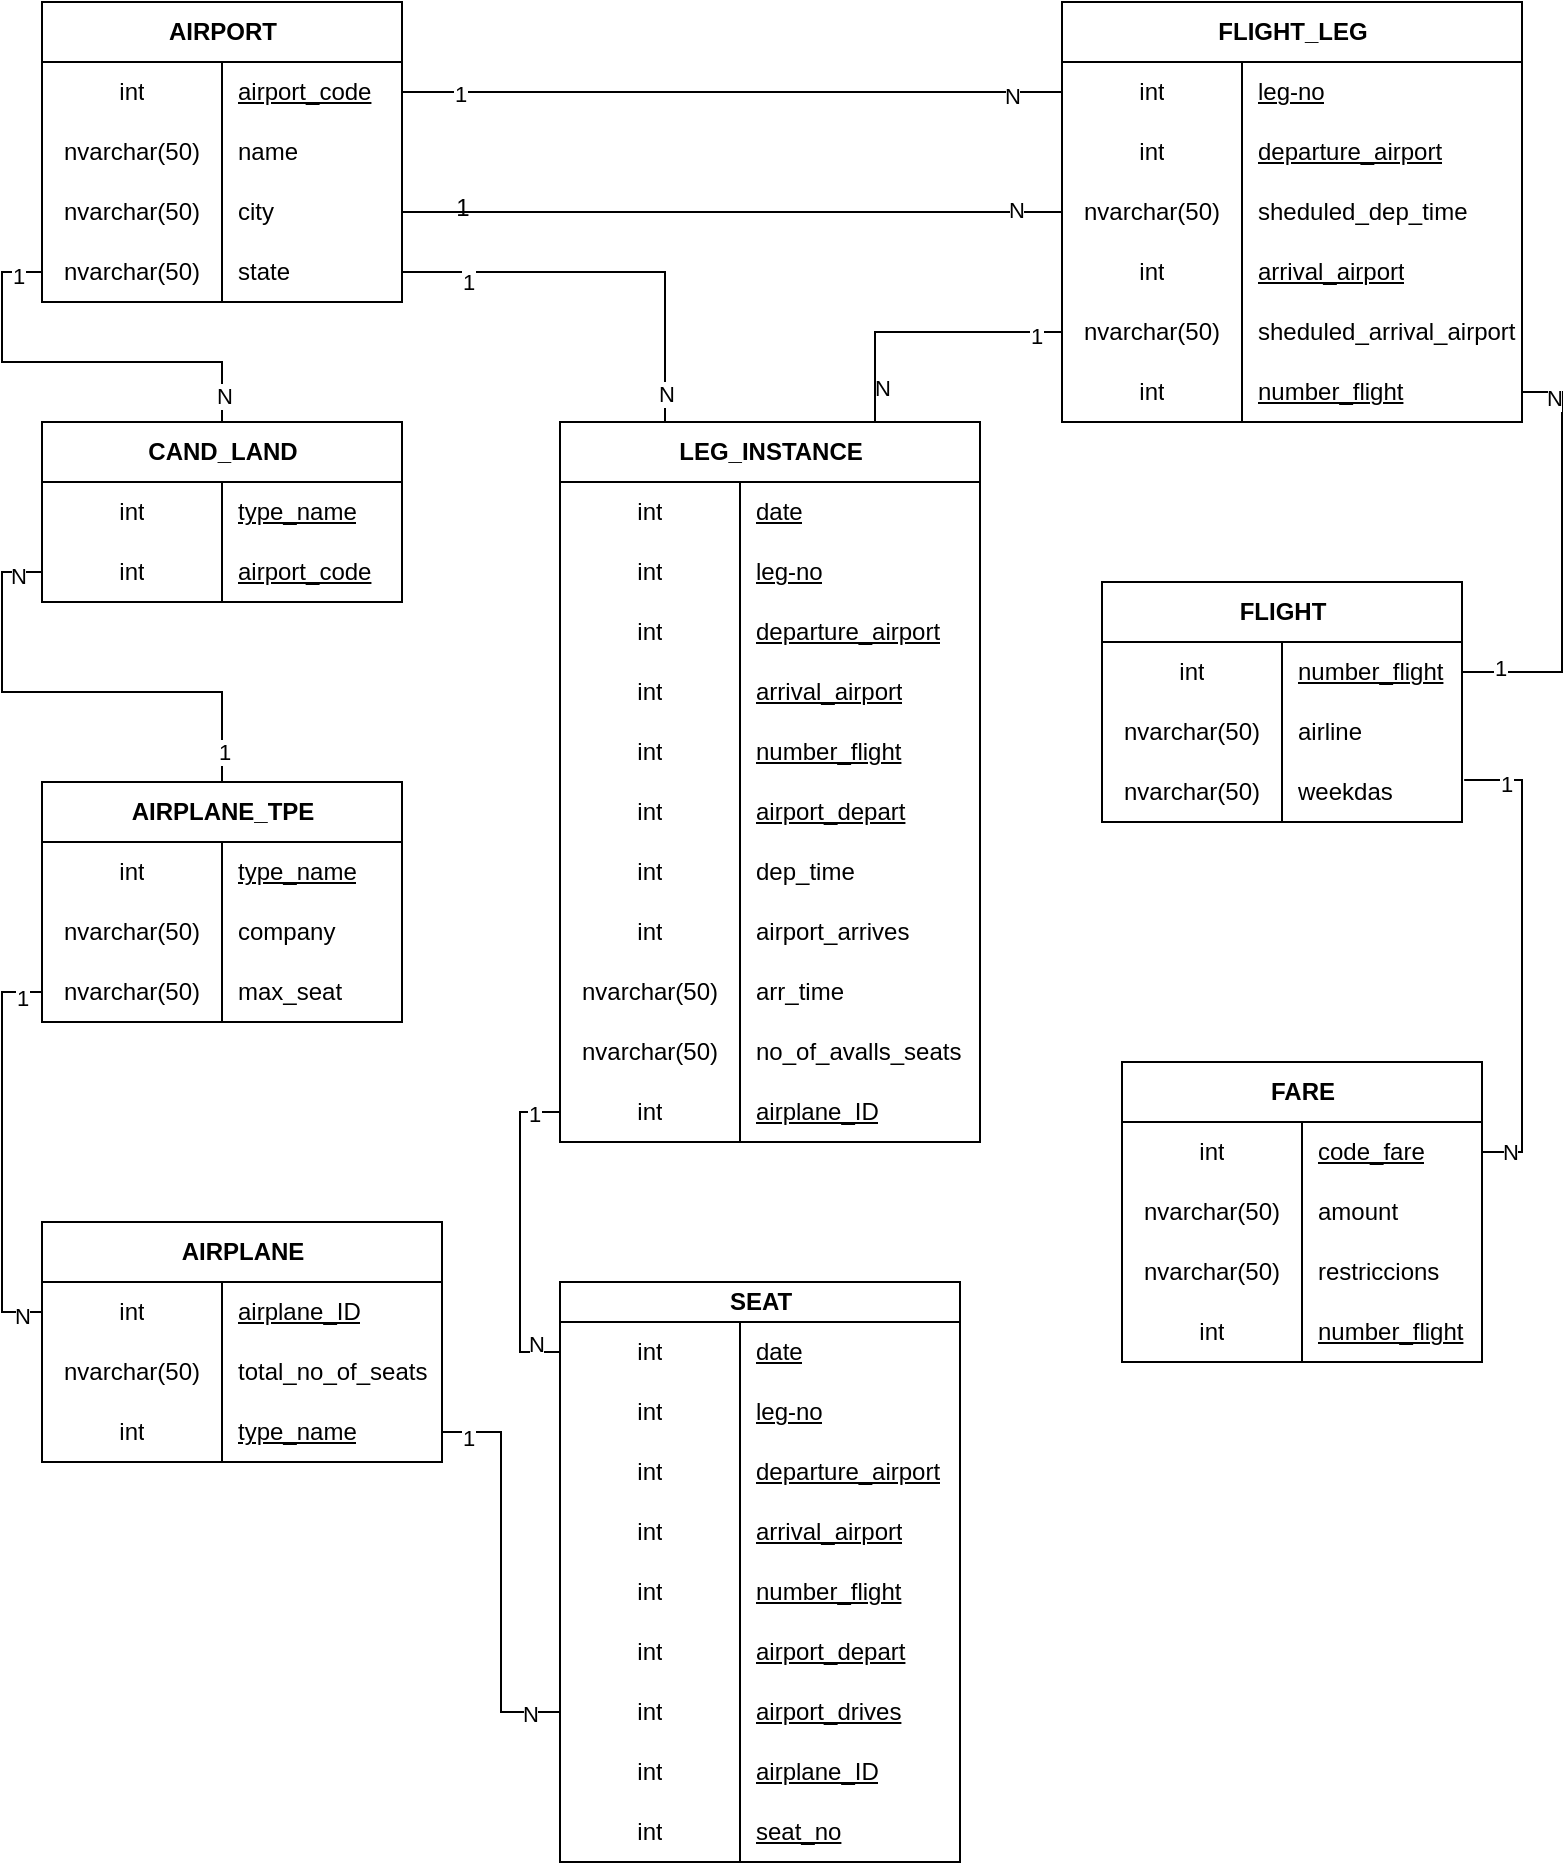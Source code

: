 <mxfile version="28.0.4">
  <diagram id="ADMZkn-4i9RdWVJaL1rA" name="Página-1">
    <mxGraphModel dx="872" dy="540" grid="1" gridSize="10" guides="1" tooltips="1" connect="1" arrows="1" fold="1" page="1" pageScale="1" pageWidth="827" pageHeight="1169" math="0" shadow="0">
      <root>
        <mxCell id="0" />
        <mxCell id="1" parent="0" />
        <mxCell id="nOJ2qhR5TGYnyKnLJPt6-1" value="AIRPORT" style="shape=table;startSize=30;container=1;collapsible=1;childLayout=tableLayout;fixedRows=1;rowLines=0;fontStyle=1;align=center;resizeLast=1;html=1;" vertex="1" parent="1">
          <mxGeometry x="50" y="40" width="180" height="150" as="geometry" />
        </mxCell>
        <mxCell id="nOJ2qhR5TGYnyKnLJPt6-5" value="" style="shape=tableRow;horizontal=0;startSize=0;swimlaneHead=0;swimlaneBody=0;fillColor=none;collapsible=0;dropTarget=0;points=[[0,0.5],[1,0.5]];portConstraint=eastwest;top=0;left=0;right=0;bottom=0;" vertex="1" parent="nOJ2qhR5TGYnyKnLJPt6-1">
          <mxGeometry y="30" width="180" height="30" as="geometry" />
        </mxCell>
        <mxCell id="nOJ2qhR5TGYnyKnLJPt6-6" value="int" style="shape=partialRectangle;connectable=0;fillColor=none;top=0;left=0;bottom=0;right=0;editable=1;overflow=hidden;whiteSpace=wrap;html=1;" vertex="1" parent="nOJ2qhR5TGYnyKnLJPt6-5">
          <mxGeometry width="90" height="30" as="geometry">
            <mxRectangle width="90" height="30" as="alternateBounds" />
          </mxGeometry>
        </mxCell>
        <mxCell id="nOJ2qhR5TGYnyKnLJPt6-7" value="&lt;u&gt;airport_code&lt;/u&gt;" style="shape=partialRectangle;connectable=0;fillColor=none;top=0;left=0;bottom=0;right=0;align=left;spacingLeft=6;overflow=hidden;whiteSpace=wrap;html=1;" vertex="1" parent="nOJ2qhR5TGYnyKnLJPt6-5">
          <mxGeometry x="90" width="90" height="30" as="geometry">
            <mxRectangle width="90" height="30" as="alternateBounds" />
          </mxGeometry>
        </mxCell>
        <mxCell id="nOJ2qhR5TGYnyKnLJPt6-8" value="" style="shape=tableRow;horizontal=0;startSize=0;swimlaneHead=0;swimlaneBody=0;fillColor=none;collapsible=0;dropTarget=0;points=[[0,0.5],[1,0.5]];portConstraint=eastwest;top=0;left=0;right=0;bottom=0;" vertex="1" parent="nOJ2qhR5TGYnyKnLJPt6-1">
          <mxGeometry y="60" width="180" height="30" as="geometry" />
        </mxCell>
        <mxCell id="nOJ2qhR5TGYnyKnLJPt6-9" value="nvarchar(50)" style="shape=partialRectangle;connectable=0;fillColor=none;top=0;left=0;bottom=0;right=0;editable=1;overflow=hidden;whiteSpace=wrap;html=1;" vertex="1" parent="nOJ2qhR5TGYnyKnLJPt6-8">
          <mxGeometry width="90" height="30" as="geometry">
            <mxRectangle width="90" height="30" as="alternateBounds" />
          </mxGeometry>
        </mxCell>
        <mxCell id="nOJ2qhR5TGYnyKnLJPt6-10" value="name" style="shape=partialRectangle;connectable=0;fillColor=none;top=0;left=0;bottom=0;right=0;align=left;spacingLeft=6;overflow=hidden;whiteSpace=wrap;html=1;" vertex="1" parent="nOJ2qhR5TGYnyKnLJPt6-8">
          <mxGeometry x="90" width="90" height="30" as="geometry">
            <mxRectangle width="90" height="30" as="alternateBounds" />
          </mxGeometry>
        </mxCell>
        <mxCell id="nOJ2qhR5TGYnyKnLJPt6-11" value="" style="shape=tableRow;horizontal=0;startSize=0;swimlaneHead=0;swimlaneBody=0;fillColor=none;collapsible=0;dropTarget=0;points=[[0,0.5],[1,0.5]];portConstraint=eastwest;top=0;left=0;right=0;bottom=0;" vertex="1" parent="nOJ2qhR5TGYnyKnLJPt6-1">
          <mxGeometry y="90" width="180" height="30" as="geometry" />
        </mxCell>
        <mxCell id="nOJ2qhR5TGYnyKnLJPt6-12" value="nvarchar(50)" style="shape=partialRectangle;connectable=0;fillColor=none;top=0;left=0;bottom=0;right=0;editable=1;overflow=hidden;whiteSpace=wrap;html=1;" vertex="1" parent="nOJ2qhR5TGYnyKnLJPt6-11">
          <mxGeometry width="90" height="30" as="geometry">
            <mxRectangle width="90" height="30" as="alternateBounds" />
          </mxGeometry>
        </mxCell>
        <mxCell id="nOJ2qhR5TGYnyKnLJPt6-13" value="city" style="shape=partialRectangle;connectable=0;fillColor=none;top=0;left=0;bottom=0;right=0;align=left;spacingLeft=6;overflow=hidden;whiteSpace=wrap;html=1;" vertex="1" parent="nOJ2qhR5TGYnyKnLJPt6-11">
          <mxGeometry x="90" width="90" height="30" as="geometry">
            <mxRectangle width="90" height="30" as="alternateBounds" />
          </mxGeometry>
        </mxCell>
        <mxCell id="nOJ2qhR5TGYnyKnLJPt6-94" style="shape=tableRow;horizontal=0;startSize=0;swimlaneHead=0;swimlaneBody=0;fillColor=none;collapsible=0;dropTarget=0;points=[[0,0.5],[1,0.5]];portConstraint=eastwest;top=0;left=0;right=0;bottom=0;" vertex="1" parent="nOJ2qhR5TGYnyKnLJPt6-1">
          <mxGeometry y="120" width="180" height="30" as="geometry" />
        </mxCell>
        <mxCell id="nOJ2qhR5TGYnyKnLJPt6-95" value="nvarchar(50)" style="shape=partialRectangle;connectable=0;fillColor=none;top=0;left=0;bottom=0;right=0;editable=1;overflow=hidden;whiteSpace=wrap;html=1;" vertex="1" parent="nOJ2qhR5TGYnyKnLJPt6-94">
          <mxGeometry width="90" height="30" as="geometry">
            <mxRectangle width="90" height="30" as="alternateBounds" />
          </mxGeometry>
        </mxCell>
        <mxCell id="nOJ2qhR5TGYnyKnLJPt6-96" value="state" style="shape=partialRectangle;connectable=0;fillColor=none;top=0;left=0;bottom=0;right=0;align=left;spacingLeft=6;overflow=hidden;whiteSpace=wrap;html=1;" vertex="1" parent="nOJ2qhR5TGYnyKnLJPt6-94">
          <mxGeometry x="90" width="90" height="30" as="geometry">
            <mxRectangle width="90" height="30" as="alternateBounds" />
          </mxGeometry>
        </mxCell>
        <mxCell id="nOJ2qhR5TGYnyKnLJPt6-163" style="edgeStyle=orthogonalEdgeStyle;rounded=0;orthogonalLoop=1;jettySize=auto;html=1;exitX=0.5;exitY=0;exitDx=0;exitDy=0;entryX=0;entryY=0.5;entryDx=0;entryDy=0;endArrow=none;endFill=0;" edge="1" parent="1" source="nOJ2qhR5TGYnyKnLJPt6-14" target="nOJ2qhR5TGYnyKnLJPt6-94">
          <mxGeometry relative="1" as="geometry" />
        </mxCell>
        <mxCell id="nOJ2qhR5TGYnyKnLJPt6-164" value="1" style="edgeLabel;html=1;align=center;verticalAlign=middle;resizable=0;points=[];" vertex="1" connectable="0" parent="nOJ2qhR5TGYnyKnLJPt6-163">
          <mxGeometry x="0.883" y="-2" relative="1" as="geometry">
            <mxPoint as="offset" />
          </mxGeometry>
        </mxCell>
        <mxCell id="nOJ2qhR5TGYnyKnLJPt6-165" value="N" style="edgeLabel;html=1;align=center;verticalAlign=middle;resizable=0;points=[];" vertex="1" connectable="0" parent="nOJ2qhR5TGYnyKnLJPt6-163">
          <mxGeometry x="-0.873" y="-1" relative="1" as="geometry">
            <mxPoint as="offset" />
          </mxGeometry>
        </mxCell>
        <mxCell id="nOJ2qhR5TGYnyKnLJPt6-14" value="CAND_LAND" style="shape=table;startSize=30;container=1;collapsible=1;childLayout=tableLayout;fixedRows=1;rowLines=0;fontStyle=1;align=center;resizeLast=1;html=1;" vertex="1" parent="1">
          <mxGeometry x="50" y="250" width="180" height="90" as="geometry" />
        </mxCell>
        <mxCell id="nOJ2qhR5TGYnyKnLJPt6-15" value="" style="shape=tableRow;horizontal=0;startSize=0;swimlaneHead=0;swimlaneBody=0;fillColor=none;collapsible=0;dropTarget=0;points=[[0,0.5],[1,0.5]];portConstraint=eastwest;top=0;left=0;right=0;bottom=0;" vertex="1" parent="nOJ2qhR5TGYnyKnLJPt6-14">
          <mxGeometry y="30" width="180" height="30" as="geometry" />
        </mxCell>
        <mxCell id="nOJ2qhR5TGYnyKnLJPt6-16" value="int" style="shape=partialRectangle;connectable=0;fillColor=none;top=0;left=0;bottom=0;right=0;editable=1;overflow=hidden;whiteSpace=wrap;html=1;" vertex="1" parent="nOJ2qhR5TGYnyKnLJPt6-15">
          <mxGeometry width="90" height="30" as="geometry">
            <mxRectangle width="90" height="30" as="alternateBounds" />
          </mxGeometry>
        </mxCell>
        <mxCell id="nOJ2qhR5TGYnyKnLJPt6-17" value="&lt;u&gt;type_name&lt;/u&gt;" style="shape=partialRectangle;connectable=0;fillColor=none;top=0;left=0;bottom=0;right=0;align=left;spacingLeft=6;overflow=hidden;whiteSpace=wrap;html=1;" vertex="1" parent="nOJ2qhR5TGYnyKnLJPt6-15">
          <mxGeometry x="90" width="90" height="30" as="geometry">
            <mxRectangle width="90" height="30" as="alternateBounds" />
          </mxGeometry>
        </mxCell>
        <mxCell id="nOJ2qhR5TGYnyKnLJPt6-18" value="" style="shape=tableRow;horizontal=0;startSize=0;swimlaneHead=0;swimlaneBody=0;fillColor=none;collapsible=0;dropTarget=0;points=[[0,0.5],[1,0.5]];portConstraint=eastwest;top=0;left=0;right=0;bottom=0;" vertex="1" parent="nOJ2qhR5TGYnyKnLJPt6-14">
          <mxGeometry y="60" width="180" height="30" as="geometry" />
        </mxCell>
        <mxCell id="nOJ2qhR5TGYnyKnLJPt6-19" value="int" style="shape=partialRectangle;connectable=0;fillColor=none;top=0;left=0;bottom=0;right=0;editable=1;overflow=hidden;whiteSpace=wrap;html=1;" vertex="1" parent="nOJ2qhR5TGYnyKnLJPt6-18">
          <mxGeometry width="90" height="30" as="geometry">
            <mxRectangle width="90" height="30" as="alternateBounds" />
          </mxGeometry>
        </mxCell>
        <mxCell id="nOJ2qhR5TGYnyKnLJPt6-20" value="&lt;u&gt;airport_code&lt;/u&gt;" style="shape=partialRectangle;connectable=0;fillColor=none;top=0;left=0;bottom=0;right=0;align=left;spacingLeft=6;overflow=hidden;whiteSpace=wrap;html=1;" vertex="1" parent="nOJ2qhR5TGYnyKnLJPt6-18">
          <mxGeometry x="90" width="90" height="30" as="geometry">
            <mxRectangle width="90" height="30" as="alternateBounds" />
          </mxGeometry>
        </mxCell>
        <mxCell id="nOJ2qhR5TGYnyKnLJPt6-166" style="edgeStyle=orthogonalEdgeStyle;rounded=0;orthogonalLoop=1;jettySize=auto;html=1;exitX=0.5;exitY=0;exitDx=0;exitDy=0;entryX=0;entryY=0.5;entryDx=0;entryDy=0;endArrow=none;endFill=0;" edge="1" parent="1" source="nOJ2qhR5TGYnyKnLJPt6-24" target="nOJ2qhR5TGYnyKnLJPt6-18">
          <mxGeometry relative="1" as="geometry" />
        </mxCell>
        <mxCell id="nOJ2qhR5TGYnyKnLJPt6-167" value="N" style="edgeLabel;html=1;align=center;verticalAlign=middle;resizable=0;points=[];" vertex="1" connectable="0" parent="nOJ2qhR5TGYnyKnLJPt6-166">
          <mxGeometry x="0.898" y="-2" relative="1" as="geometry">
            <mxPoint as="offset" />
          </mxGeometry>
        </mxCell>
        <mxCell id="nOJ2qhR5TGYnyKnLJPt6-168" value="1" style="edgeLabel;html=1;align=center;verticalAlign=middle;resizable=0;points=[];" vertex="1" connectable="0" parent="nOJ2qhR5TGYnyKnLJPt6-166">
          <mxGeometry x="-0.872" y="-1" relative="1" as="geometry">
            <mxPoint as="offset" />
          </mxGeometry>
        </mxCell>
        <mxCell id="nOJ2qhR5TGYnyKnLJPt6-24" value="AIRPLANE_TPE" style="shape=table;startSize=30;container=1;collapsible=1;childLayout=tableLayout;fixedRows=1;rowLines=0;fontStyle=1;align=center;resizeLast=1;html=1;" vertex="1" parent="1">
          <mxGeometry x="50" y="430" width="180" height="120" as="geometry" />
        </mxCell>
        <mxCell id="nOJ2qhR5TGYnyKnLJPt6-25" value="" style="shape=tableRow;horizontal=0;startSize=0;swimlaneHead=0;swimlaneBody=0;fillColor=none;collapsible=0;dropTarget=0;points=[[0,0.5],[1,0.5]];portConstraint=eastwest;top=0;left=0;right=0;bottom=0;" vertex="1" parent="nOJ2qhR5TGYnyKnLJPt6-24">
          <mxGeometry y="30" width="180" height="30" as="geometry" />
        </mxCell>
        <mxCell id="nOJ2qhR5TGYnyKnLJPt6-26" value="int" style="shape=partialRectangle;connectable=0;fillColor=none;top=0;left=0;bottom=0;right=0;editable=1;overflow=hidden;whiteSpace=wrap;html=1;" vertex="1" parent="nOJ2qhR5TGYnyKnLJPt6-25">
          <mxGeometry width="90" height="30" as="geometry">
            <mxRectangle width="90" height="30" as="alternateBounds" />
          </mxGeometry>
        </mxCell>
        <mxCell id="nOJ2qhR5TGYnyKnLJPt6-27" value="&lt;u&gt;type_name&lt;/u&gt;" style="shape=partialRectangle;connectable=0;fillColor=none;top=0;left=0;bottom=0;right=0;align=left;spacingLeft=6;overflow=hidden;whiteSpace=wrap;html=1;" vertex="1" parent="nOJ2qhR5TGYnyKnLJPt6-25">
          <mxGeometry x="90" width="90" height="30" as="geometry">
            <mxRectangle width="90" height="30" as="alternateBounds" />
          </mxGeometry>
        </mxCell>
        <mxCell id="nOJ2qhR5TGYnyKnLJPt6-28" value="" style="shape=tableRow;horizontal=0;startSize=0;swimlaneHead=0;swimlaneBody=0;fillColor=none;collapsible=0;dropTarget=0;points=[[0,0.5],[1,0.5]];portConstraint=eastwest;top=0;left=0;right=0;bottom=0;" vertex="1" parent="nOJ2qhR5TGYnyKnLJPt6-24">
          <mxGeometry y="60" width="180" height="30" as="geometry" />
        </mxCell>
        <mxCell id="nOJ2qhR5TGYnyKnLJPt6-29" value="nvarchar(50)" style="shape=partialRectangle;connectable=0;fillColor=none;top=0;left=0;bottom=0;right=0;editable=1;overflow=hidden;whiteSpace=wrap;html=1;" vertex="1" parent="nOJ2qhR5TGYnyKnLJPt6-28">
          <mxGeometry width="90" height="30" as="geometry">
            <mxRectangle width="90" height="30" as="alternateBounds" />
          </mxGeometry>
        </mxCell>
        <mxCell id="nOJ2qhR5TGYnyKnLJPt6-30" value="company" style="shape=partialRectangle;connectable=0;fillColor=none;top=0;left=0;bottom=0;right=0;align=left;spacingLeft=6;overflow=hidden;whiteSpace=wrap;html=1;" vertex="1" parent="nOJ2qhR5TGYnyKnLJPt6-28">
          <mxGeometry x="90" width="90" height="30" as="geometry">
            <mxRectangle width="90" height="30" as="alternateBounds" />
          </mxGeometry>
        </mxCell>
        <mxCell id="nOJ2qhR5TGYnyKnLJPt6-31" value="" style="shape=tableRow;horizontal=0;startSize=0;swimlaneHead=0;swimlaneBody=0;fillColor=none;collapsible=0;dropTarget=0;points=[[0,0.5],[1,0.5]];portConstraint=eastwest;top=0;left=0;right=0;bottom=0;" vertex="1" parent="nOJ2qhR5TGYnyKnLJPt6-24">
          <mxGeometry y="90" width="180" height="30" as="geometry" />
        </mxCell>
        <mxCell id="nOJ2qhR5TGYnyKnLJPt6-32" value="nvarchar(50)" style="shape=partialRectangle;connectable=0;fillColor=none;top=0;left=0;bottom=0;right=0;editable=1;overflow=hidden;whiteSpace=wrap;html=1;" vertex="1" parent="nOJ2qhR5TGYnyKnLJPt6-31">
          <mxGeometry width="90" height="30" as="geometry">
            <mxRectangle width="90" height="30" as="alternateBounds" />
          </mxGeometry>
        </mxCell>
        <mxCell id="nOJ2qhR5TGYnyKnLJPt6-33" value="max_seat" style="shape=partialRectangle;connectable=0;fillColor=none;top=0;left=0;bottom=0;right=0;align=left;spacingLeft=6;overflow=hidden;whiteSpace=wrap;html=1;" vertex="1" parent="nOJ2qhR5TGYnyKnLJPt6-31">
          <mxGeometry x="90" width="90" height="30" as="geometry">
            <mxRectangle width="90" height="30" as="alternateBounds" />
          </mxGeometry>
        </mxCell>
        <mxCell id="nOJ2qhR5TGYnyKnLJPt6-34" value="AIRPLANE" style="shape=table;startSize=30;container=1;collapsible=1;childLayout=tableLayout;fixedRows=1;rowLines=0;fontStyle=1;align=center;resizeLast=1;html=1;" vertex="1" parent="1">
          <mxGeometry x="50" y="650" width="200" height="120" as="geometry" />
        </mxCell>
        <mxCell id="nOJ2qhR5TGYnyKnLJPt6-35" value="" style="shape=tableRow;horizontal=0;startSize=0;swimlaneHead=0;swimlaneBody=0;fillColor=none;collapsible=0;dropTarget=0;points=[[0,0.5],[1,0.5]];portConstraint=eastwest;top=0;left=0;right=0;bottom=0;" vertex="1" parent="nOJ2qhR5TGYnyKnLJPt6-34">
          <mxGeometry y="30" width="200" height="30" as="geometry" />
        </mxCell>
        <mxCell id="nOJ2qhR5TGYnyKnLJPt6-36" value="int" style="shape=partialRectangle;connectable=0;fillColor=none;top=0;left=0;bottom=0;right=0;editable=1;overflow=hidden;whiteSpace=wrap;html=1;" vertex="1" parent="nOJ2qhR5TGYnyKnLJPt6-35">
          <mxGeometry width="90" height="30" as="geometry">
            <mxRectangle width="90" height="30" as="alternateBounds" />
          </mxGeometry>
        </mxCell>
        <mxCell id="nOJ2qhR5TGYnyKnLJPt6-37" value="&lt;u&gt;airplane_ID&lt;/u&gt;" style="shape=partialRectangle;connectable=0;fillColor=none;top=0;left=0;bottom=0;right=0;align=left;spacingLeft=6;overflow=hidden;whiteSpace=wrap;html=1;" vertex="1" parent="nOJ2qhR5TGYnyKnLJPt6-35">
          <mxGeometry x="90" width="110" height="30" as="geometry">
            <mxRectangle width="110" height="30" as="alternateBounds" />
          </mxGeometry>
        </mxCell>
        <mxCell id="nOJ2qhR5TGYnyKnLJPt6-38" value="" style="shape=tableRow;horizontal=0;startSize=0;swimlaneHead=0;swimlaneBody=0;fillColor=none;collapsible=0;dropTarget=0;points=[[0,0.5],[1,0.5]];portConstraint=eastwest;top=0;left=0;right=0;bottom=0;" vertex="1" parent="nOJ2qhR5TGYnyKnLJPt6-34">
          <mxGeometry y="60" width="200" height="30" as="geometry" />
        </mxCell>
        <mxCell id="nOJ2qhR5TGYnyKnLJPt6-39" value="nvarchar(50)" style="shape=partialRectangle;connectable=0;fillColor=none;top=0;left=0;bottom=0;right=0;editable=1;overflow=hidden;whiteSpace=wrap;html=1;" vertex="1" parent="nOJ2qhR5TGYnyKnLJPt6-38">
          <mxGeometry width="90" height="30" as="geometry">
            <mxRectangle width="90" height="30" as="alternateBounds" />
          </mxGeometry>
        </mxCell>
        <mxCell id="nOJ2qhR5TGYnyKnLJPt6-40" value="total_no_of_seats" style="shape=partialRectangle;connectable=0;fillColor=none;top=0;left=0;bottom=0;right=0;align=left;spacingLeft=6;overflow=hidden;whiteSpace=wrap;html=1;" vertex="1" parent="nOJ2qhR5TGYnyKnLJPt6-38">
          <mxGeometry x="90" width="110" height="30" as="geometry">
            <mxRectangle width="110" height="30" as="alternateBounds" />
          </mxGeometry>
        </mxCell>
        <mxCell id="nOJ2qhR5TGYnyKnLJPt6-41" value="" style="shape=tableRow;horizontal=0;startSize=0;swimlaneHead=0;swimlaneBody=0;fillColor=none;collapsible=0;dropTarget=0;points=[[0,0.5],[1,0.5]];portConstraint=eastwest;top=0;left=0;right=0;bottom=0;" vertex="1" parent="nOJ2qhR5TGYnyKnLJPt6-34">
          <mxGeometry y="90" width="200" height="30" as="geometry" />
        </mxCell>
        <mxCell id="nOJ2qhR5TGYnyKnLJPt6-42" value="int" style="shape=partialRectangle;connectable=0;fillColor=none;top=0;left=0;bottom=0;right=0;editable=1;overflow=hidden;whiteSpace=wrap;html=1;" vertex="1" parent="nOJ2qhR5TGYnyKnLJPt6-41">
          <mxGeometry width="90" height="30" as="geometry">
            <mxRectangle width="90" height="30" as="alternateBounds" />
          </mxGeometry>
        </mxCell>
        <mxCell id="nOJ2qhR5TGYnyKnLJPt6-43" value="&lt;u&gt;type_name&lt;/u&gt;" style="shape=partialRectangle;connectable=0;fillColor=none;top=0;left=0;bottom=0;right=0;align=left;spacingLeft=6;overflow=hidden;whiteSpace=wrap;html=1;" vertex="1" parent="nOJ2qhR5TGYnyKnLJPt6-41">
          <mxGeometry x="90" width="110" height="30" as="geometry">
            <mxRectangle width="110" height="30" as="alternateBounds" />
          </mxGeometry>
        </mxCell>
        <mxCell id="nOJ2qhR5TGYnyKnLJPt6-44" value="SEAT" style="shape=table;startSize=20;container=1;collapsible=1;childLayout=tableLayout;fixedRows=1;rowLines=0;fontStyle=1;align=center;resizeLast=1;html=1;" vertex="1" parent="1">
          <mxGeometry x="309" y="680" width="200" height="290" as="geometry" />
        </mxCell>
        <mxCell id="nOJ2qhR5TGYnyKnLJPt6-45" value="" style="shape=tableRow;horizontal=0;startSize=0;swimlaneHead=0;swimlaneBody=0;fillColor=none;collapsible=0;dropTarget=0;points=[[0,0.5],[1,0.5]];portConstraint=eastwest;top=0;left=0;right=0;bottom=0;" vertex="1" parent="nOJ2qhR5TGYnyKnLJPt6-44">
          <mxGeometry y="20" width="200" height="30" as="geometry" />
        </mxCell>
        <mxCell id="nOJ2qhR5TGYnyKnLJPt6-46" value="int" style="shape=partialRectangle;connectable=0;fillColor=none;top=0;left=0;bottom=0;right=0;editable=1;overflow=hidden;whiteSpace=wrap;html=1;" vertex="1" parent="nOJ2qhR5TGYnyKnLJPt6-45">
          <mxGeometry width="90" height="30" as="geometry">
            <mxRectangle width="90" height="30" as="alternateBounds" />
          </mxGeometry>
        </mxCell>
        <mxCell id="nOJ2qhR5TGYnyKnLJPt6-47" value="&lt;u&gt;date&lt;/u&gt;" style="shape=partialRectangle;connectable=0;fillColor=none;top=0;left=0;bottom=0;right=0;align=left;spacingLeft=6;overflow=hidden;whiteSpace=wrap;html=1;" vertex="1" parent="nOJ2qhR5TGYnyKnLJPt6-45">
          <mxGeometry x="90" width="110" height="30" as="geometry">
            <mxRectangle width="110" height="30" as="alternateBounds" />
          </mxGeometry>
        </mxCell>
        <mxCell id="nOJ2qhR5TGYnyKnLJPt6-48" value="" style="shape=tableRow;horizontal=0;startSize=0;swimlaneHead=0;swimlaneBody=0;fillColor=none;collapsible=0;dropTarget=0;points=[[0,0.5],[1,0.5]];portConstraint=eastwest;top=0;left=0;right=0;bottom=0;" vertex="1" parent="nOJ2qhR5TGYnyKnLJPt6-44">
          <mxGeometry y="50" width="200" height="30" as="geometry" />
        </mxCell>
        <mxCell id="nOJ2qhR5TGYnyKnLJPt6-49" value="int" style="shape=partialRectangle;connectable=0;fillColor=none;top=0;left=0;bottom=0;right=0;editable=1;overflow=hidden;whiteSpace=wrap;html=1;" vertex="1" parent="nOJ2qhR5TGYnyKnLJPt6-48">
          <mxGeometry width="90" height="30" as="geometry">
            <mxRectangle width="90" height="30" as="alternateBounds" />
          </mxGeometry>
        </mxCell>
        <mxCell id="nOJ2qhR5TGYnyKnLJPt6-50" value="&lt;u&gt;leg-no&lt;/u&gt;" style="shape=partialRectangle;connectable=0;fillColor=none;top=0;left=0;bottom=0;right=0;align=left;spacingLeft=6;overflow=hidden;whiteSpace=wrap;html=1;" vertex="1" parent="nOJ2qhR5TGYnyKnLJPt6-48">
          <mxGeometry x="90" width="110" height="30" as="geometry">
            <mxRectangle width="110" height="30" as="alternateBounds" />
          </mxGeometry>
        </mxCell>
        <mxCell id="nOJ2qhR5TGYnyKnLJPt6-51" value="" style="shape=tableRow;horizontal=0;startSize=0;swimlaneHead=0;swimlaneBody=0;fillColor=none;collapsible=0;dropTarget=0;points=[[0,0.5],[1,0.5]];portConstraint=eastwest;top=0;left=0;right=0;bottom=0;" vertex="1" parent="nOJ2qhR5TGYnyKnLJPt6-44">
          <mxGeometry y="80" width="200" height="30" as="geometry" />
        </mxCell>
        <mxCell id="nOJ2qhR5TGYnyKnLJPt6-52" value="int" style="shape=partialRectangle;connectable=0;fillColor=none;top=0;left=0;bottom=0;right=0;editable=1;overflow=hidden;whiteSpace=wrap;html=1;" vertex="1" parent="nOJ2qhR5TGYnyKnLJPt6-51">
          <mxGeometry width="90" height="30" as="geometry">
            <mxRectangle width="90" height="30" as="alternateBounds" />
          </mxGeometry>
        </mxCell>
        <mxCell id="nOJ2qhR5TGYnyKnLJPt6-53" value="&lt;u&gt;departure_airport&lt;/u&gt;" style="shape=partialRectangle;connectable=0;fillColor=none;top=0;left=0;bottom=0;right=0;align=left;spacingLeft=6;overflow=hidden;whiteSpace=wrap;html=1;" vertex="1" parent="nOJ2qhR5TGYnyKnLJPt6-51">
          <mxGeometry x="90" width="110" height="30" as="geometry">
            <mxRectangle width="110" height="30" as="alternateBounds" />
          </mxGeometry>
        </mxCell>
        <mxCell id="nOJ2qhR5TGYnyKnLJPt6-97" style="shape=tableRow;horizontal=0;startSize=0;swimlaneHead=0;swimlaneBody=0;fillColor=none;collapsible=0;dropTarget=0;points=[[0,0.5],[1,0.5]];portConstraint=eastwest;top=0;left=0;right=0;bottom=0;" vertex="1" parent="nOJ2qhR5TGYnyKnLJPt6-44">
          <mxGeometry y="110" width="200" height="30" as="geometry" />
        </mxCell>
        <mxCell id="nOJ2qhR5TGYnyKnLJPt6-98" value="int" style="shape=partialRectangle;connectable=0;fillColor=none;top=0;left=0;bottom=0;right=0;editable=1;overflow=hidden;whiteSpace=wrap;html=1;" vertex="1" parent="nOJ2qhR5TGYnyKnLJPt6-97">
          <mxGeometry width="90" height="30" as="geometry">
            <mxRectangle width="90" height="30" as="alternateBounds" />
          </mxGeometry>
        </mxCell>
        <mxCell id="nOJ2qhR5TGYnyKnLJPt6-99" value="&lt;u&gt;arrival_airport&lt;/u&gt;" style="shape=partialRectangle;connectable=0;fillColor=none;top=0;left=0;bottom=0;right=0;align=left;spacingLeft=6;overflow=hidden;whiteSpace=wrap;html=1;" vertex="1" parent="nOJ2qhR5TGYnyKnLJPt6-97">
          <mxGeometry x="90" width="110" height="30" as="geometry">
            <mxRectangle width="110" height="30" as="alternateBounds" />
          </mxGeometry>
        </mxCell>
        <mxCell id="nOJ2qhR5TGYnyKnLJPt6-100" style="shape=tableRow;horizontal=0;startSize=0;swimlaneHead=0;swimlaneBody=0;fillColor=none;collapsible=0;dropTarget=0;points=[[0,0.5],[1,0.5]];portConstraint=eastwest;top=0;left=0;right=0;bottom=0;" vertex="1" parent="nOJ2qhR5TGYnyKnLJPt6-44">
          <mxGeometry y="140" width="200" height="30" as="geometry" />
        </mxCell>
        <mxCell id="nOJ2qhR5TGYnyKnLJPt6-101" value="int" style="shape=partialRectangle;connectable=0;fillColor=none;top=0;left=0;bottom=0;right=0;editable=1;overflow=hidden;whiteSpace=wrap;html=1;" vertex="1" parent="nOJ2qhR5TGYnyKnLJPt6-100">
          <mxGeometry width="90" height="30" as="geometry">
            <mxRectangle width="90" height="30" as="alternateBounds" />
          </mxGeometry>
        </mxCell>
        <mxCell id="nOJ2qhR5TGYnyKnLJPt6-102" value="&lt;u&gt;number_flight&lt;/u&gt;" style="shape=partialRectangle;connectable=0;fillColor=none;top=0;left=0;bottom=0;right=0;align=left;spacingLeft=6;overflow=hidden;whiteSpace=wrap;html=1;" vertex="1" parent="nOJ2qhR5TGYnyKnLJPt6-100">
          <mxGeometry x="90" width="110" height="30" as="geometry">
            <mxRectangle width="110" height="30" as="alternateBounds" />
          </mxGeometry>
        </mxCell>
        <mxCell id="nOJ2qhR5TGYnyKnLJPt6-103" style="shape=tableRow;horizontal=0;startSize=0;swimlaneHead=0;swimlaneBody=0;fillColor=none;collapsible=0;dropTarget=0;points=[[0,0.5],[1,0.5]];portConstraint=eastwest;top=0;left=0;right=0;bottom=0;" vertex="1" parent="nOJ2qhR5TGYnyKnLJPt6-44">
          <mxGeometry y="170" width="200" height="30" as="geometry" />
        </mxCell>
        <mxCell id="nOJ2qhR5TGYnyKnLJPt6-104" value="int" style="shape=partialRectangle;connectable=0;fillColor=none;top=0;left=0;bottom=0;right=0;editable=1;overflow=hidden;whiteSpace=wrap;html=1;" vertex="1" parent="nOJ2qhR5TGYnyKnLJPt6-103">
          <mxGeometry width="90" height="30" as="geometry">
            <mxRectangle width="90" height="30" as="alternateBounds" />
          </mxGeometry>
        </mxCell>
        <mxCell id="nOJ2qhR5TGYnyKnLJPt6-105" value="&lt;u&gt;airport_depart&lt;/u&gt;" style="shape=partialRectangle;connectable=0;fillColor=none;top=0;left=0;bottom=0;right=0;align=left;spacingLeft=6;overflow=hidden;whiteSpace=wrap;html=1;" vertex="1" parent="nOJ2qhR5TGYnyKnLJPt6-103">
          <mxGeometry x="90" width="110" height="30" as="geometry">
            <mxRectangle width="110" height="30" as="alternateBounds" />
          </mxGeometry>
        </mxCell>
        <mxCell id="nOJ2qhR5TGYnyKnLJPt6-106" style="shape=tableRow;horizontal=0;startSize=0;swimlaneHead=0;swimlaneBody=0;fillColor=none;collapsible=0;dropTarget=0;points=[[0,0.5],[1,0.5]];portConstraint=eastwest;top=0;left=0;right=0;bottom=0;" vertex="1" parent="nOJ2qhR5TGYnyKnLJPt6-44">
          <mxGeometry y="200" width="200" height="30" as="geometry" />
        </mxCell>
        <mxCell id="nOJ2qhR5TGYnyKnLJPt6-107" value="int" style="shape=partialRectangle;connectable=0;fillColor=none;top=0;left=0;bottom=0;right=0;editable=1;overflow=hidden;whiteSpace=wrap;html=1;" vertex="1" parent="nOJ2qhR5TGYnyKnLJPt6-106">
          <mxGeometry width="90" height="30" as="geometry">
            <mxRectangle width="90" height="30" as="alternateBounds" />
          </mxGeometry>
        </mxCell>
        <mxCell id="nOJ2qhR5TGYnyKnLJPt6-108" value="&lt;u&gt;airport_drives&lt;/u&gt;" style="shape=partialRectangle;connectable=0;fillColor=none;top=0;left=0;bottom=0;right=0;align=left;spacingLeft=6;overflow=hidden;whiteSpace=wrap;html=1;" vertex="1" parent="nOJ2qhR5TGYnyKnLJPt6-106">
          <mxGeometry x="90" width="110" height="30" as="geometry">
            <mxRectangle width="110" height="30" as="alternateBounds" />
          </mxGeometry>
        </mxCell>
        <mxCell id="nOJ2qhR5TGYnyKnLJPt6-109" style="shape=tableRow;horizontal=0;startSize=0;swimlaneHead=0;swimlaneBody=0;fillColor=none;collapsible=0;dropTarget=0;points=[[0,0.5],[1,0.5]];portConstraint=eastwest;top=0;left=0;right=0;bottom=0;" vertex="1" parent="nOJ2qhR5TGYnyKnLJPt6-44">
          <mxGeometry y="230" width="200" height="30" as="geometry" />
        </mxCell>
        <mxCell id="nOJ2qhR5TGYnyKnLJPt6-110" value="int" style="shape=partialRectangle;connectable=0;fillColor=none;top=0;left=0;bottom=0;right=0;editable=1;overflow=hidden;whiteSpace=wrap;html=1;" vertex="1" parent="nOJ2qhR5TGYnyKnLJPt6-109">
          <mxGeometry width="90" height="30" as="geometry">
            <mxRectangle width="90" height="30" as="alternateBounds" />
          </mxGeometry>
        </mxCell>
        <mxCell id="nOJ2qhR5TGYnyKnLJPt6-111" value="&lt;u&gt;airplane_ID&lt;/u&gt;" style="shape=partialRectangle;connectable=0;fillColor=none;top=0;left=0;bottom=0;right=0;align=left;spacingLeft=6;overflow=hidden;whiteSpace=wrap;html=1;" vertex="1" parent="nOJ2qhR5TGYnyKnLJPt6-109">
          <mxGeometry x="90" width="110" height="30" as="geometry">
            <mxRectangle width="110" height="30" as="alternateBounds" />
          </mxGeometry>
        </mxCell>
        <mxCell id="nOJ2qhR5TGYnyKnLJPt6-112" style="shape=tableRow;horizontal=0;startSize=0;swimlaneHead=0;swimlaneBody=0;fillColor=none;collapsible=0;dropTarget=0;points=[[0,0.5],[1,0.5]];portConstraint=eastwest;top=0;left=0;right=0;bottom=0;" vertex="1" parent="nOJ2qhR5TGYnyKnLJPt6-44">
          <mxGeometry y="260" width="200" height="30" as="geometry" />
        </mxCell>
        <mxCell id="nOJ2qhR5TGYnyKnLJPt6-113" value="int" style="shape=partialRectangle;connectable=0;fillColor=none;top=0;left=0;bottom=0;right=0;editable=1;overflow=hidden;whiteSpace=wrap;html=1;" vertex="1" parent="nOJ2qhR5TGYnyKnLJPt6-112">
          <mxGeometry width="90" height="30" as="geometry">
            <mxRectangle width="90" height="30" as="alternateBounds" />
          </mxGeometry>
        </mxCell>
        <mxCell id="nOJ2qhR5TGYnyKnLJPt6-114" value="&lt;u&gt;seat_no&lt;/u&gt;" style="shape=partialRectangle;connectable=0;fillColor=none;top=0;left=0;bottom=0;right=0;align=left;spacingLeft=6;overflow=hidden;whiteSpace=wrap;html=1;" vertex="1" parent="nOJ2qhR5TGYnyKnLJPt6-112">
          <mxGeometry x="90" width="110" height="30" as="geometry">
            <mxRectangle width="110" height="30" as="alternateBounds" />
          </mxGeometry>
        </mxCell>
        <mxCell id="nOJ2qhR5TGYnyKnLJPt6-181" style="edgeStyle=orthogonalEdgeStyle;rounded=0;orthogonalLoop=1;jettySize=auto;html=1;exitX=0.75;exitY=0;exitDx=0;exitDy=0;entryX=0;entryY=0.5;entryDx=0;entryDy=0;endArrow=none;endFill=0;" edge="1" parent="1" source="nOJ2qhR5TGYnyKnLJPt6-54" target="nOJ2qhR5TGYnyKnLJPt6-142">
          <mxGeometry relative="1" as="geometry" />
        </mxCell>
        <mxCell id="nOJ2qhR5TGYnyKnLJPt6-182" value="N" style="edgeLabel;html=1;align=center;verticalAlign=middle;resizable=0;points=[];" vertex="1" connectable="0" parent="nOJ2qhR5TGYnyKnLJPt6-181">
          <mxGeometry x="-0.754" y="-2" relative="1" as="geometry">
            <mxPoint x="1" as="offset" />
          </mxGeometry>
        </mxCell>
        <mxCell id="nOJ2qhR5TGYnyKnLJPt6-183" value="1" style="edgeLabel;html=1;align=center;verticalAlign=middle;resizable=0;points=[];" vertex="1" connectable="0" parent="nOJ2qhR5TGYnyKnLJPt6-181">
          <mxGeometry x="0.812" y="-2" relative="1" as="geometry">
            <mxPoint as="offset" />
          </mxGeometry>
        </mxCell>
        <mxCell id="nOJ2qhR5TGYnyKnLJPt6-54" value="LEG_INSTANCE" style="shape=table;startSize=30;container=1;collapsible=1;childLayout=tableLayout;fixedRows=1;rowLines=0;fontStyle=1;align=center;resizeLast=1;html=1;" vertex="1" parent="1">
          <mxGeometry x="309" y="250" width="210" height="360" as="geometry" />
        </mxCell>
        <mxCell id="nOJ2qhR5TGYnyKnLJPt6-55" value="" style="shape=tableRow;horizontal=0;startSize=0;swimlaneHead=0;swimlaneBody=0;fillColor=none;collapsible=0;dropTarget=0;points=[[0,0.5],[1,0.5]];portConstraint=eastwest;top=0;left=0;right=0;bottom=0;" vertex="1" parent="nOJ2qhR5TGYnyKnLJPt6-54">
          <mxGeometry y="30" width="210" height="30" as="geometry" />
        </mxCell>
        <mxCell id="nOJ2qhR5TGYnyKnLJPt6-56" value="int" style="shape=partialRectangle;connectable=0;fillColor=none;top=0;left=0;bottom=0;right=0;editable=1;overflow=hidden;whiteSpace=wrap;html=1;" vertex="1" parent="nOJ2qhR5TGYnyKnLJPt6-55">
          <mxGeometry width="90" height="30" as="geometry">
            <mxRectangle width="90" height="30" as="alternateBounds" />
          </mxGeometry>
        </mxCell>
        <mxCell id="nOJ2qhR5TGYnyKnLJPt6-57" value="&lt;u&gt;date&lt;/u&gt;" style="shape=partialRectangle;connectable=0;fillColor=none;top=0;left=0;bottom=0;right=0;align=left;spacingLeft=6;overflow=hidden;whiteSpace=wrap;html=1;" vertex="1" parent="nOJ2qhR5TGYnyKnLJPt6-55">
          <mxGeometry x="90" width="120" height="30" as="geometry">
            <mxRectangle width="120" height="30" as="alternateBounds" />
          </mxGeometry>
        </mxCell>
        <mxCell id="nOJ2qhR5TGYnyKnLJPt6-58" value="" style="shape=tableRow;horizontal=0;startSize=0;swimlaneHead=0;swimlaneBody=0;fillColor=none;collapsible=0;dropTarget=0;points=[[0,0.5],[1,0.5]];portConstraint=eastwest;top=0;left=0;right=0;bottom=0;" vertex="1" parent="nOJ2qhR5TGYnyKnLJPt6-54">
          <mxGeometry y="60" width="210" height="30" as="geometry" />
        </mxCell>
        <mxCell id="nOJ2qhR5TGYnyKnLJPt6-59" value="int" style="shape=partialRectangle;connectable=0;fillColor=none;top=0;left=0;bottom=0;right=0;editable=1;overflow=hidden;whiteSpace=wrap;html=1;" vertex="1" parent="nOJ2qhR5TGYnyKnLJPt6-58">
          <mxGeometry width="90" height="30" as="geometry">
            <mxRectangle width="90" height="30" as="alternateBounds" />
          </mxGeometry>
        </mxCell>
        <mxCell id="nOJ2qhR5TGYnyKnLJPt6-60" value="&lt;u&gt;leg-no&lt;/u&gt;" style="shape=partialRectangle;connectable=0;fillColor=none;top=0;left=0;bottom=0;right=0;align=left;spacingLeft=6;overflow=hidden;whiteSpace=wrap;html=1;" vertex="1" parent="nOJ2qhR5TGYnyKnLJPt6-58">
          <mxGeometry x="90" width="120" height="30" as="geometry">
            <mxRectangle width="120" height="30" as="alternateBounds" />
          </mxGeometry>
        </mxCell>
        <mxCell id="nOJ2qhR5TGYnyKnLJPt6-61" value="" style="shape=tableRow;horizontal=0;startSize=0;swimlaneHead=0;swimlaneBody=0;fillColor=none;collapsible=0;dropTarget=0;points=[[0,0.5],[1,0.5]];portConstraint=eastwest;top=0;left=0;right=0;bottom=0;" vertex="1" parent="nOJ2qhR5TGYnyKnLJPt6-54">
          <mxGeometry y="90" width="210" height="30" as="geometry" />
        </mxCell>
        <mxCell id="nOJ2qhR5TGYnyKnLJPt6-62" value="int" style="shape=partialRectangle;connectable=0;fillColor=none;top=0;left=0;bottom=0;right=0;editable=1;overflow=hidden;whiteSpace=wrap;html=1;" vertex="1" parent="nOJ2qhR5TGYnyKnLJPt6-61">
          <mxGeometry width="90" height="30" as="geometry">
            <mxRectangle width="90" height="30" as="alternateBounds" />
          </mxGeometry>
        </mxCell>
        <mxCell id="nOJ2qhR5TGYnyKnLJPt6-63" value="&lt;u&gt;departure_airport&lt;/u&gt;" style="shape=partialRectangle;connectable=0;fillColor=none;top=0;left=0;bottom=0;right=0;align=left;spacingLeft=6;overflow=hidden;whiteSpace=wrap;html=1;" vertex="1" parent="nOJ2qhR5TGYnyKnLJPt6-61">
          <mxGeometry x="90" width="120" height="30" as="geometry">
            <mxRectangle width="120" height="30" as="alternateBounds" />
          </mxGeometry>
        </mxCell>
        <mxCell id="nOJ2qhR5TGYnyKnLJPt6-115" style="shape=tableRow;horizontal=0;startSize=0;swimlaneHead=0;swimlaneBody=0;fillColor=none;collapsible=0;dropTarget=0;points=[[0,0.5],[1,0.5]];portConstraint=eastwest;top=0;left=0;right=0;bottom=0;" vertex="1" parent="nOJ2qhR5TGYnyKnLJPt6-54">
          <mxGeometry y="120" width="210" height="30" as="geometry" />
        </mxCell>
        <mxCell id="nOJ2qhR5TGYnyKnLJPt6-116" value="int" style="shape=partialRectangle;connectable=0;fillColor=none;top=0;left=0;bottom=0;right=0;editable=1;overflow=hidden;whiteSpace=wrap;html=1;" vertex="1" parent="nOJ2qhR5TGYnyKnLJPt6-115">
          <mxGeometry width="90" height="30" as="geometry">
            <mxRectangle width="90" height="30" as="alternateBounds" />
          </mxGeometry>
        </mxCell>
        <mxCell id="nOJ2qhR5TGYnyKnLJPt6-117" value="&lt;u&gt;arrival_airport&lt;/u&gt;" style="shape=partialRectangle;connectable=0;fillColor=none;top=0;left=0;bottom=0;right=0;align=left;spacingLeft=6;overflow=hidden;whiteSpace=wrap;html=1;" vertex="1" parent="nOJ2qhR5TGYnyKnLJPt6-115">
          <mxGeometry x="90" width="120" height="30" as="geometry">
            <mxRectangle width="120" height="30" as="alternateBounds" />
          </mxGeometry>
        </mxCell>
        <mxCell id="nOJ2qhR5TGYnyKnLJPt6-118" style="shape=tableRow;horizontal=0;startSize=0;swimlaneHead=0;swimlaneBody=0;fillColor=none;collapsible=0;dropTarget=0;points=[[0,0.5],[1,0.5]];portConstraint=eastwest;top=0;left=0;right=0;bottom=0;" vertex="1" parent="nOJ2qhR5TGYnyKnLJPt6-54">
          <mxGeometry y="150" width="210" height="30" as="geometry" />
        </mxCell>
        <mxCell id="nOJ2qhR5TGYnyKnLJPt6-119" value="int" style="shape=partialRectangle;connectable=0;fillColor=none;top=0;left=0;bottom=0;right=0;editable=1;overflow=hidden;whiteSpace=wrap;html=1;" vertex="1" parent="nOJ2qhR5TGYnyKnLJPt6-118">
          <mxGeometry width="90" height="30" as="geometry">
            <mxRectangle width="90" height="30" as="alternateBounds" />
          </mxGeometry>
        </mxCell>
        <mxCell id="nOJ2qhR5TGYnyKnLJPt6-120" value="&lt;u&gt;number_flight&lt;/u&gt;" style="shape=partialRectangle;connectable=0;fillColor=none;top=0;left=0;bottom=0;right=0;align=left;spacingLeft=6;overflow=hidden;whiteSpace=wrap;html=1;" vertex="1" parent="nOJ2qhR5TGYnyKnLJPt6-118">
          <mxGeometry x="90" width="120" height="30" as="geometry">
            <mxRectangle width="120" height="30" as="alternateBounds" />
          </mxGeometry>
        </mxCell>
        <mxCell id="nOJ2qhR5TGYnyKnLJPt6-121" style="shape=tableRow;horizontal=0;startSize=0;swimlaneHead=0;swimlaneBody=0;fillColor=none;collapsible=0;dropTarget=0;points=[[0,0.5],[1,0.5]];portConstraint=eastwest;top=0;left=0;right=0;bottom=0;" vertex="1" parent="nOJ2qhR5TGYnyKnLJPt6-54">
          <mxGeometry y="180" width="210" height="30" as="geometry" />
        </mxCell>
        <mxCell id="nOJ2qhR5TGYnyKnLJPt6-122" value="int" style="shape=partialRectangle;connectable=0;fillColor=none;top=0;left=0;bottom=0;right=0;editable=1;overflow=hidden;whiteSpace=wrap;html=1;" vertex="1" parent="nOJ2qhR5TGYnyKnLJPt6-121">
          <mxGeometry width="90" height="30" as="geometry">
            <mxRectangle width="90" height="30" as="alternateBounds" />
          </mxGeometry>
        </mxCell>
        <mxCell id="nOJ2qhR5TGYnyKnLJPt6-123" value="&lt;u&gt;airport_depart&lt;/u&gt;" style="shape=partialRectangle;connectable=0;fillColor=none;top=0;left=0;bottom=0;right=0;align=left;spacingLeft=6;overflow=hidden;whiteSpace=wrap;html=1;" vertex="1" parent="nOJ2qhR5TGYnyKnLJPt6-121">
          <mxGeometry x="90" width="120" height="30" as="geometry">
            <mxRectangle width="120" height="30" as="alternateBounds" />
          </mxGeometry>
        </mxCell>
        <mxCell id="nOJ2qhR5TGYnyKnLJPt6-124" style="shape=tableRow;horizontal=0;startSize=0;swimlaneHead=0;swimlaneBody=0;fillColor=none;collapsible=0;dropTarget=0;points=[[0,0.5],[1,0.5]];portConstraint=eastwest;top=0;left=0;right=0;bottom=0;" vertex="1" parent="nOJ2qhR5TGYnyKnLJPt6-54">
          <mxGeometry y="210" width="210" height="30" as="geometry" />
        </mxCell>
        <mxCell id="nOJ2qhR5TGYnyKnLJPt6-125" value="int" style="shape=partialRectangle;connectable=0;fillColor=none;top=0;left=0;bottom=0;right=0;editable=1;overflow=hidden;whiteSpace=wrap;html=1;" vertex="1" parent="nOJ2qhR5TGYnyKnLJPt6-124">
          <mxGeometry width="90" height="30" as="geometry">
            <mxRectangle width="90" height="30" as="alternateBounds" />
          </mxGeometry>
        </mxCell>
        <mxCell id="nOJ2qhR5TGYnyKnLJPt6-126" value="dep_time" style="shape=partialRectangle;connectable=0;fillColor=none;top=0;left=0;bottom=0;right=0;align=left;spacingLeft=6;overflow=hidden;whiteSpace=wrap;html=1;" vertex="1" parent="nOJ2qhR5TGYnyKnLJPt6-124">
          <mxGeometry x="90" width="120" height="30" as="geometry">
            <mxRectangle width="120" height="30" as="alternateBounds" />
          </mxGeometry>
        </mxCell>
        <mxCell id="nOJ2qhR5TGYnyKnLJPt6-127" style="shape=tableRow;horizontal=0;startSize=0;swimlaneHead=0;swimlaneBody=0;fillColor=none;collapsible=0;dropTarget=0;points=[[0,0.5],[1,0.5]];portConstraint=eastwest;top=0;left=0;right=0;bottom=0;" vertex="1" parent="nOJ2qhR5TGYnyKnLJPt6-54">
          <mxGeometry y="240" width="210" height="30" as="geometry" />
        </mxCell>
        <mxCell id="nOJ2qhR5TGYnyKnLJPt6-128" value="int" style="shape=partialRectangle;connectable=0;fillColor=none;top=0;left=0;bottom=0;right=0;editable=1;overflow=hidden;whiteSpace=wrap;html=1;" vertex="1" parent="nOJ2qhR5TGYnyKnLJPt6-127">
          <mxGeometry width="90" height="30" as="geometry">
            <mxRectangle width="90" height="30" as="alternateBounds" />
          </mxGeometry>
        </mxCell>
        <mxCell id="nOJ2qhR5TGYnyKnLJPt6-129" value="airport_arrives" style="shape=partialRectangle;connectable=0;fillColor=none;top=0;left=0;bottom=0;right=0;align=left;spacingLeft=6;overflow=hidden;whiteSpace=wrap;html=1;" vertex="1" parent="nOJ2qhR5TGYnyKnLJPt6-127">
          <mxGeometry x="90" width="120" height="30" as="geometry">
            <mxRectangle width="120" height="30" as="alternateBounds" />
          </mxGeometry>
        </mxCell>
        <mxCell id="nOJ2qhR5TGYnyKnLJPt6-130" style="shape=tableRow;horizontal=0;startSize=0;swimlaneHead=0;swimlaneBody=0;fillColor=none;collapsible=0;dropTarget=0;points=[[0,0.5],[1,0.5]];portConstraint=eastwest;top=0;left=0;right=0;bottom=0;" vertex="1" parent="nOJ2qhR5TGYnyKnLJPt6-54">
          <mxGeometry y="270" width="210" height="30" as="geometry" />
        </mxCell>
        <mxCell id="nOJ2qhR5TGYnyKnLJPt6-131" value="nvarchar(50)" style="shape=partialRectangle;connectable=0;fillColor=none;top=0;left=0;bottom=0;right=0;editable=1;overflow=hidden;whiteSpace=wrap;html=1;" vertex="1" parent="nOJ2qhR5TGYnyKnLJPt6-130">
          <mxGeometry width="90" height="30" as="geometry">
            <mxRectangle width="90" height="30" as="alternateBounds" />
          </mxGeometry>
        </mxCell>
        <mxCell id="nOJ2qhR5TGYnyKnLJPt6-132" value="arr_time" style="shape=partialRectangle;connectable=0;fillColor=none;top=0;left=0;bottom=0;right=0;align=left;spacingLeft=6;overflow=hidden;whiteSpace=wrap;html=1;" vertex="1" parent="nOJ2qhR5TGYnyKnLJPt6-130">
          <mxGeometry x="90" width="120" height="30" as="geometry">
            <mxRectangle width="120" height="30" as="alternateBounds" />
          </mxGeometry>
        </mxCell>
        <mxCell id="nOJ2qhR5TGYnyKnLJPt6-133" style="shape=tableRow;horizontal=0;startSize=0;swimlaneHead=0;swimlaneBody=0;fillColor=none;collapsible=0;dropTarget=0;points=[[0,0.5],[1,0.5]];portConstraint=eastwest;top=0;left=0;right=0;bottom=0;" vertex="1" parent="nOJ2qhR5TGYnyKnLJPt6-54">
          <mxGeometry y="300" width="210" height="30" as="geometry" />
        </mxCell>
        <mxCell id="nOJ2qhR5TGYnyKnLJPt6-134" value="nvarchar(50)" style="shape=partialRectangle;connectable=0;fillColor=none;top=0;left=0;bottom=0;right=0;editable=1;overflow=hidden;whiteSpace=wrap;html=1;" vertex="1" parent="nOJ2qhR5TGYnyKnLJPt6-133">
          <mxGeometry width="90" height="30" as="geometry">
            <mxRectangle width="90" height="30" as="alternateBounds" />
          </mxGeometry>
        </mxCell>
        <mxCell id="nOJ2qhR5TGYnyKnLJPt6-135" value="no_of_avalls_seats" style="shape=partialRectangle;connectable=0;fillColor=none;top=0;left=0;bottom=0;right=0;align=left;spacingLeft=6;overflow=hidden;whiteSpace=wrap;html=1;" vertex="1" parent="nOJ2qhR5TGYnyKnLJPt6-133">
          <mxGeometry x="90" width="120" height="30" as="geometry">
            <mxRectangle width="120" height="30" as="alternateBounds" />
          </mxGeometry>
        </mxCell>
        <mxCell id="nOJ2qhR5TGYnyKnLJPt6-136" style="shape=tableRow;horizontal=0;startSize=0;swimlaneHead=0;swimlaneBody=0;fillColor=none;collapsible=0;dropTarget=0;points=[[0,0.5],[1,0.5]];portConstraint=eastwest;top=0;left=0;right=0;bottom=0;" vertex="1" parent="nOJ2qhR5TGYnyKnLJPt6-54">
          <mxGeometry y="330" width="210" height="30" as="geometry" />
        </mxCell>
        <mxCell id="nOJ2qhR5TGYnyKnLJPt6-137" value="int" style="shape=partialRectangle;connectable=0;fillColor=none;top=0;left=0;bottom=0;right=0;editable=1;overflow=hidden;whiteSpace=wrap;html=1;" vertex="1" parent="nOJ2qhR5TGYnyKnLJPt6-136">
          <mxGeometry width="90" height="30" as="geometry">
            <mxRectangle width="90" height="30" as="alternateBounds" />
          </mxGeometry>
        </mxCell>
        <mxCell id="nOJ2qhR5TGYnyKnLJPt6-138" value="&lt;u&gt;airplane_ID&lt;/u&gt;" style="shape=partialRectangle;connectable=0;fillColor=none;top=0;left=0;bottom=0;right=0;align=left;spacingLeft=6;overflow=hidden;whiteSpace=wrap;html=1;" vertex="1" parent="nOJ2qhR5TGYnyKnLJPt6-136">
          <mxGeometry x="90" width="120" height="30" as="geometry">
            <mxRectangle width="120" height="30" as="alternateBounds" />
          </mxGeometry>
        </mxCell>
        <mxCell id="nOJ2qhR5TGYnyKnLJPt6-64" value="FLIGHT_LEG" style="shape=table;startSize=30;container=1;collapsible=1;childLayout=tableLayout;fixedRows=1;rowLines=0;fontStyle=1;align=center;resizeLast=1;html=1;" vertex="1" parent="1">
          <mxGeometry x="560" y="40" width="230" height="210" as="geometry" />
        </mxCell>
        <mxCell id="nOJ2qhR5TGYnyKnLJPt6-65" value="" style="shape=tableRow;horizontal=0;startSize=0;swimlaneHead=0;swimlaneBody=0;fillColor=none;collapsible=0;dropTarget=0;points=[[0,0.5],[1,0.5]];portConstraint=eastwest;top=0;left=0;right=0;bottom=0;" vertex="1" parent="nOJ2qhR5TGYnyKnLJPt6-64">
          <mxGeometry y="30" width="230" height="30" as="geometry" />
        </mxCell>
        <mxCell id="nOJ2qhR5TGYnyKnLJPt6-66" value="int" style="shape=partialRectangle;connectable=0;fillColor=none;top=0;left=0;bottom=0;right=0;editable=1;overflow=hidden;whiteSpace=wrap;html=1;" vertex="1" parent="nOJ2qhR5TGYnyKnLJPt6-65">
          <mxGeometry width="90" height="30" as="geometry">
            <mxRectangle width="90" height="30" as="alternateBounds" />
          </mxGeometry>
        </mxCell>
        <mxCell id="nOJ2qhR5TGYnyKnLJPt6-67" value="&lt;u&gt;leg-no&lt;/u&gt;" style="shape=partialRectangle;connectable=0;fillColor=none;top=0;left=0;bottom=0;right=0;align=left;spacingLeft=6;overflow=hidden;whiteSpace=wrap;html=1;" vertex="1" parent="nOJ2qhR5TGYnyKnLJPt6-65">
          <mxGeometry x="90" width="140" height="30" as="geometry">
            <mxRectangle width="140" height="30" as="alternateBounds" />
          </mxGeometry>
        </mxCell>
        <mxCell id="nOJ2qhR5TGYnyKnLJPt6-68" value="" style="shape=tableRow;horizontal=0;startSize=0;swimlaneHead=0;swimlaneBody=0;fillColor=none;collapsible=0;dropTarget=0;points=[[0,0.5],[1,0.5]];portConstraint=eastwest;top=0;left=0;right=0;bottom=0;" vertex="1" parent="nOJ2qhR5TGYnyKnLJPt6-64">
          <mxGeometry y="60" width="230" height="30" as="geometry" />
        </mxCell>
        <mxCell id="nOJ2qhR5TGYnyKnLJPt6-69" value="int" style="shape=partialRectangle;connectable=0;fillColor=none;top=0;left=0;bottom=0;right=0;editable=1;overflow=hidden;whiteSpace=wrap;html=1;" vertex="1" parent="nOJ2qhR5TGYnyKnLJPt6-68">
          <mxGeometry width="90" height="30" as="geometry">
            <mxRectangle width="90" height="30" as="alternateBounds" />
          </mxGeometry>
        </mxCell>
        <mxCell id="nOJ2qhR5TGYnyKnLJPt6-70" value="&lt;u&gt;departure_airport&lt;/u&gt;" style="shape=partialRectangle;connectable=0;fillColor=none;top=0;left=0;bottom=0;right=0;align=left;spacingLeft=6;overflow=hidden;whiteSpace=wrap;html=1;" vertex="1" parent="nOJ2qhR5TGYnyKnLJPt6-68">
          <mxGeometry x="90" width="140" height="30" as="geometry">
            <mxRectangle width="140" height="30" as="alternateBounds" />
          </mxGeometry>
        </mxCell>
        <mxCell id="nOJ2qhR5TGYnyKnLJPt6-71" value="" style="shape=tableRow;horizontal=0;startSize=0;swimlaneHead=0;swimlaneBody=0;fillColor=none;collapsible=0;dropTarget=0;points=[[0,0.5],[1,0.5]];portConstraint=eastwest;top=0;left=0;right=0;bottom=0;" vertex="1" parent="nOJ2qhR5TGYnyKnLJPt6-64">
          <mxGeometry y="90" width="230" height="30" as="geometry" />
        </mxCell>
        <mxCell id="nOJ2qhR5TGYnyKnLJPt6-72" value="nvarchar(50)" style="shape=partialRectangle;connectable=0;fillColor=none;top=0;left=0;bottom=0;right=0;editable=1;overflow=hidden;whiteSpace=wrap;html=1;" vertex="1" parent="nOJ2qhR5TGYnyKnLJPt6-71">
          <mxGeometry width="90" height="30" as="geometry">
            <mxRectangle width="90" height="30" as="alternateBounds" />
          </mxGeometry>
        </mxCell>
        <mxCell id="nOJ2qhR5TGYnyKnLJPt6-73" value="sheduled_dep_time" style="shape=partialRectangle;connectable=0;fillColor=none;top=0;left=0;bottom=0;right=0;align=left;spacingLeft=6;overflow=hidden;whiteSpace=wrap;html=1;" vertex="1" parent="nOJ2qhR5TGYnyKnLJPt6-71">
          <mxGeometry x="90" width="140" height="30" as="geometry">
            <mxRectangle width="140" height="30" as="alternateBounds" />
          </mxGeometry>
        </mxCell>
        <mxCell id="nOJ2qhR5TGYnyKnLJPt6-139" style="shape=tableRow;horizontal=0;startSize=0;swimlaneHead=0;swimlaneBody=0;fillColor=none;collapsible=0;dropTarget=0;points=[[0,0.5],[1,0.5]];portConstraint=eastwest;top=0;left=0;right=0;bottom=0;" vertex="1" parent="nOJ2qhR5TGYnyKnLJPt6-64">
          <mxGeometry y="120" width="230" height="30" as="geometry" />
        </mxCell>
        <mxCell id="nOJ2qhR5TGYnyKnLJPt6-140" value="int" style="shape=partialRectangle;connectable=0;fillColor=none;top=0;left=0;bottom=0;right=0;editable=1;overflow=hidden;whiteSpace=wrap;html=1;" vertex="1" parent="nOJ2qhR5TGYnyKnLJPt6-139">
          <mxGeometry width="90" height="30" as="geometry">
            <mxRectangle width="90" height="30" as="alternateBounds" />
          </mxGeometry>
        </mxCell>
        <mxCell id="nOJ2qhR5TGYnyKnLJPt6-141" value="&lt;u&gt;arrival_airport&lt;/u&gt;" style="shape=partialRectangle;connectable=0;fillColor=none;top=0;left=0;bottom=0;right=0;align=left;spacingLeft=6;overflow=hidden;whiteSpace=wrap;html=1;" vertex="1" parent="nOJ2qhR5TGYnyKnLJPt6-139">
          <mxGeometry x="90" width="140" height="30" as="geometry">
            <mxRectangle width="140" height="30" as="alternateBounds" />
          </mxGeometry>
        </mxCell>
        <mxCell id="nOJ2qhR5TGYnyKnLJPt6-142" style="shape=tableRow;horizontal=0;startSize=0;swimlaneHead=0;swimlaneBody=0;fillColor=none;collapsible=0;dropTarget=0;points=[[0,0.5],[1,0.5]];portConstraint=eastwest;top=0;left=0;right=0;bottom=0;" vertex="1" parent="nOJ2qhR5TGYnyKnLJPt6-64">
          <mxGeometry y="150" width="230" height="30" as="geometry" />
        </mxCell>
        <mxCell id="nOJ2qhR5TGYnyKnLJPt6-143" value="nvarchar(50)" style="shape=partialRectangle;connectable=0;fillColor=none;top=0;left=0;bottom=0;right=0;editable=1;overflow=hidden;whiteSpace=wrap;html=1;" vertex="1" parent="nOJ2qhR5TGYnyKnLJPt6-142">
          <mxGeometry width="90" height="30" as="geometry">
            <mxRectangle width="90" height="30" as="alternateBounds" />
          </mxGeometry>
        </mxCell>
        <mxCell id="nOJ2qhR5TGYnyKnLJPt6-144" value="sheduled_arrival_airport" style="shape=partialRectangle;connectable=0;fillColor=none;top=0;left=0;bottom=0;right=0;align=left;spacingLeft=6;overflow=hidden;whiteSpace=wrap;html=1;" vertex="1" parent="nOJ2qhR5TGYnyKnLJPt6-142">
          <mxGeometry x="90" width="140" height="30" as="geometry">
            <mxRectangle width="140" height="30" as="alternateBounds" />
          </mxGeometry>
        </mxCell>
        <mxCell id="nOJ2qhR5TGYnyKnLJPt6-145" style="shape=tableRow;horizontal=0;startSize=0;swimlaneHead=0;swimlaneBody=0;fillColor=none;collapsible=0;dropTarget=0;points=[[0,0.5],[1,0.5]];portConstraint=eastwest;top=0;left=0;right=0;bottom=0;" vertex="1" parent="nOJ2qhR5TGYnyKnLJPt6-64">
          <mxGeometry y="180" width="230" height="30" as="geometry" />
        </mxCell>
        <mxCell id="nOJ2qhR5TGYnyKnLJPt6-146" value="int" style="shape=partialRectangle;connectable=0;fillColor=none;top=0;left=0;bottom=0;right=0;editable=1;overflow=hidden;whiteSpace=wrap;html=1;" vertex="1" parent="nOJ2qhR5TGYnyKnLJPt6-145">
          <mxGeometry width="90" height="30" as="geometry">
            <mxRectangle width="90" height="30" as="alternateBounds" />
          </mxGeometry>
        </mxCell>
        <mxCell id="nOJ2qhR5TGYnyKnLJPt6-147" value="&lt;u&gt;number_flight&lt;/u&gt;" style="shape=partialRectangle;connectable=0;fillColor=none;top=0;left=0;bottom=0;right=0;align=left;spacingLeft=6;overflow=hidden;whiteSpace=wrap;html=1;" vertex="1" parent="nOJ2qhR5TGYnyKnLJPt6-145">
          <mxGeometry x="90" width="140" height="30" as="geometry">
            <mxRectangle width="140" height="30" as="alternateBounds" />
          </mxGeometry>
        </mxCell>
        <mxCell id="nOJ2qhR5TGYnyKnLJPt6-74" value="FLIGHT&lt;span style=&quot;color: rgba(0, 0, 0, 0); font-family: monospace; font-size: 0px; font-weight: 400; text-align: start;&quot;&gt;%3CmxGraphModel%3E%3Croot%3E%3CmxCell%20id%3D%220%22%2F%3E%3CmxCell%20id%3D%221%22%20parent%3D%220%22%2F%3E%3CmxCell%20id%3D%222%22%20value%3D%22Table%22%20style%3D%22shape%3Dtable%3BstartSize%3D30%3Bcontainer%3D1%3Bcollapsible%3D1%3BchildLayout%3DtableLayout%3BfixedRows%3D1%3BrowLines%3D0%3BfontStyle%3D1%3Balign%3Dcenter%3BresizeLast%3D1%3Bhtml%3D1%3B%22%20vertex%3D%221%22%20parent%3D%221%22%3E%3CmxGeometry%20x%3D%2250%22%20y%3D%2240%22%20width%3D%22180%22%20height%3D%22120%22%20as%3D%22geometry%22%2F%3E%3C%2FmxCell%3E%3CmxCell%20id%3D%223%22%20value%3D%22%22%20style%3D%22shape%3DtableRow%3Bhorizontal%3D0%3BstartSize%3D0%3BswimlaneHead%3D0%3BswimlaneBody%3D0%3BfillColor%3Dnone%3Bcollapsible%3D0%3BdropTarget%3D0%3Bpoints%3D%5B%5B0%2C0.5%5D%2C%5B1%2C0.5%5D%5D%3BportConstraint%3Deastwest%3Btop%3D0%3Bleft%3D0%3Bright%3D0%3Bbottom%3D0%3B%22%20vertex%3D%221%22%20parent%3D%222%22%3E%3CmxGeometry%20y%3D%2230%22%20width%3D%22180%22%20height%3D%2230%22%20as%3D%22geometry%22%2F%3E%3C%2FmxCell%3E%3CmxCell%20id%3D%224%22%20value%3D%22%22%20style%3D%22shape%3DpartialRectangle%3Bconnectable%3D0%3BfillColor%3Dnone%3Btop%3D0%3Bleft%3D0%3Bbottom%3D0%3Bright%3D0%3Beditable%3D1%3Boverflow%3Dhidden%3BwhiteSpace%3Dwrap%3Bhtml%3D1%3B%22%20vertex%3D%221%22%20parent%3D%223%22%3E%3CmxGeometry%20width%3D%2290%22%20height%3D%2230%22%20as%3D%22geometry%22%3E%3CmxRectangle%20width%3D%2290%22%20height%3D%2230%22%20as%3D%22alternateBounds%22%2F%3E%3C%2FmxGeometry%3E%3C%2FmxCell%3E%3CmxCell%20id%3D%225%22%20value%3D%22Row%201%22%20style%3D%22shape%3DpartialRectangle%3Bconnectable%3D0%3BfillColor%3Dnone%3Btop%3D0%3Bleft%3D0%3Bbottom%3D0%3Bright%3D0%3Balign%3Dleft%3BspacingLeft%3D6%3Boverflow%3Dhidden%3BwhiteSpace%3Dwrap%3Bhtml%3D1%3B%22%20vertex%3D%221%22%20parent%3D%223%22%3E%3CmxGeometry%20x%3D%2290%22%20width%3D%2290%22%20height%3D%2230%22%20as%3D%22geometry%22%3E%3CmxRectangle%20width%3D%2290%22%20height%3D%2230%22%20as%3D%22alternateBounds%22%2F%3E%3C%2FmxGeometry%3E%3C%2FmxCell%3E%3CmxCell%20id%3D%226%22%20value%3D%22%22%20style%3D%22shape%3DtableRow%3Bhorizontal%3D0%3BstartSize%3D0%3BswimlaneHead%3D0%3BswimlaneBody%3D0%3BfillColor%3Dnone%3Bcollapsible%3D0%3BdropTarget%3D0%3Bpoints%3D%5B%5B0%2C0.5%5D%2C%5B1%2C0.5%5D%5D%3BportConstraint%3Deastwest%3Btop%3D0%3Bleft%3D0%3Bright%3D0%3Bbottom%3D0%3B%22%20vertex%3D%221%22%20parent%3D%222%22%3E%3CmxGeometry%20y%3D%2260%22%20width%3D%22180%22%20height%3D%2230%22%20as%3D%22geometry%22%2F%3E%3C%2FmxCell%3E%3CmxCell%20id%3D%227%22%20value%3D%22%22%20style%3D%22shape%3DpartialRectangle%3Bconnectable%3D0%3BfillColor%3Dnone%3Btop%3D0%3Bleft%3D0%3Bbottom%3D0%3Bright%3D0%3Beditable%3D1%3Boverflow%3Dhidden%3BwhiteSpace%3Dwrap%3Bhtml%3D1%3B%22%20vertex%3D%221%22%20parent%3D%226%22%3E%3CmxGeometry%20width%3D%2290%22%20height%3D%2230%22%20as%3D%22geometry%22%3E%3CmxRectangle%20width%3D%2290%22%20height%3D%2230%22%20as%3D%22alternateBounds%22%2F%3E%3C%2FmxGeometry%3E%3C%2FmxCell%3E%3CmxCell%20id%3D%228%22%20value%3D%22Row%202%22%20style%3D%22shape%3DpartialRectangle%3Bconnectable%3D0%3BfillColor%3Dnone%3Btop%3D0%3Bleft%3D0%3Bbottom%3D0%3Bright%3D0%3Balign%3Dleft%3BspacingLeft%3D6%3Boverflow%3Dhidden%3BwhiteSpace%3Dwrap%3Bhtml%3D1%3B%22%20vertex%3D%221%22%20parent%3D%226%22%3E%3CmxGeometry%20x%3D%2290%22%20width%3D%2290%22%20height%3D%2230%22%20as%3D%22geometry%22%3E%3CmxRectangle%20width%3D%2290%22%20height%3D%2230%22%20as%3D%22alternateBounds%22%2F%3E%3C%2FmxGeometry%3E%3C%2FmxCell%3E%3CmxCell%20id%3D%229%22%20value%3D%22%22%20style%3D%22shape%3DtableRow%3Bhorizontal%3D0%3BstartSize%3D0%3BswimlaneHead%3D0%3BswimlaneBody%3D0%3BfillColor%3Dnone%3Bcollapsible%3D0%3BdropTarget%3D0%3Bpoints%3D%5B%5B0%2C0.5%5D%2C%5B1%2C0.5%5D%5D%3BportConstraint%3Deastwest%3Btop%3D0%3Bleft%3D0%3Bright%3D0%3Bbottom%3D0%3B%22%20vertex%3D%221%22%20parent%3D%222%22%3E%3CmxGeometry%20y%3D%2290%22%20width%3D%22180%22%20height%3D%2230%22%20as%3D%22geometry%22%2F%3E%3C%2FmxCell%3E%3CmxCell%20id%3D%2210%22%20value%3D%22%22%20style%3D%22shape%3DpartialRectangle%3Bconnectable%3D0%3BfillColor%3Dnone%3Btop%3D0%3Bleft%3D0%3Bbottom%3D0%3Bright%3D0%3Beditable%3D1%3Boverflow%3Dhidden%3BwhiteSpace%3Dwrap%3Bhtml%3D1%3B%22%20vertex%3D%221%22%20parent%3D%229%22%3E%3CmxGeometry%20width%3D%2290%22%20height%3D%2230%22%20as%3D%22geometry%22%3E%3CmxRectangle%20width%3D%2290%22%20height%3D%2230%22%20as%3D%22alternateBounds%22%2F%3E%3C%2FmxGeometry%3E%3C%2FmxCell%3E%3CmxCell%20id%3D%2211%22%20value%3D%22Row%203%22%20style%3D%22shape%3DpartialRectangle%3Bconnectable%3D0%3BfillColor%3Dnone%3Btop%3D0%3Bleft%3D0%3Bbottom%3D0%3Bright%3D0%3Balign%3Dleft%3BspacingLeft%3D6%3Boverflow%3Dhidden%3BwhiteSpace%3Dwrap%3Bhtml%3D1%3B%22%20vertex%3D%221%22%20parent%3D%229%22%3E%3CmxGeometry%20x%3D%2290%22%20width%3D%2290%22%20height%3D%2230%22%20as%3D%22geometry%22%3E%3CmxRectangle%20width%3D%2290%22%20height%3D%2230%22%20as%3D%22alternateBounds%22%2F%3E%3C%2FmxGeometry%3E%3C%2FmxCell%3E%3C%2Froot%3E%3C%2FmxGraphModel%3E&lt;/span&gt;" style="shape=table;startSize=30;container=1;collapsible=1;childLayout=tableLayout;fixedRows=1;rowLines=0;fontStyle=1;align=center;resizeLast=1;html=1;" vertex="1" parent="1">
          <mxGeometry x="580" y="330" width="180" height="120" as="geometry" />
        </mxCell>
        <mxCell id="nOJ2qhR5TGYnyKnLJPt6-75" value="" style="shape=tableRow;horizontal=0;startSize=0;swimlaneHead=0;swimlaneBody=0;fillColor=none;collapsible=0;dropTarget=0;points=[[0,0.5],[1,0.5]];portConstraint=eastwest;top=0;left=0;right=0;bottom=0;" vertex="1" parent="nOJ2qhR5TGYnyKnLJPt6-74">
          <mxGeometry y="30" width="180" height="30" as="geometry" />
        </mxCell>
        <mxCell id="nOJ2qhR5TGYnyKnLJPt6-76" value="int" style="shape=partialRectangle;connectable=0;fillColor=none;top=0;left=0;bottom=0;right=0;editable=1;overflow=hidden;whiteSpace=wrap;html=1;" vertex="1" parent="nOJ2qhR5TGYnyKnLJPt6-75">
          <mxGeometry width="90" height="30" as="geometry">
            <mxRectangle width="90" height="30" as="alternateBounds" />
          </mxGeometry>
        </mxCell>
        <mxCell id="nOJ2qhR5TGYnyKnLJPt6-77" value="&lt;u&gt;number_flight&lt;/u&gt;" style="shape=partialRectangle;connectable=0;fillColor=none;top=0;left=0;bottom=0;right=0;align=left;spacingLeft=6;overflow=hidden;whiteSpace=wrap;html=1;" vertex="1" parent="nOJ2qhR5TGYnyKnLJPt6-75">
          <mxGeometry x="90" width="90" height="30" as="geometry">
            <mxRectangle width="90" height="30" as="alternateBounds" />
          </mxGeometry>
        </mxCell>
        <mxCell id="nOJ2qhR5TGYnyKnLJPt6-78" value="" style="shape=tableRow;horizontal=0;startSize=0;swimlaneHead=0;swimlaneBody=0;fillColor=none;collapsible=0;dropTarget=0;points=[[0,0.5],[1,0.5]];portConstraint=eastwest;top=0;left=0;right=0;bottom=0;" vertex="1" parent="nOJ2qhR5TGYnyKnLJPt6-74">
          <mxGeometry y="60" width="180" height="30" as="geometry" />
        </mxCell>
        <mxCell id="nOJ2qhR5TGYnyKnLJPt6-79" value="nvarchar(50)" style="shape=partialRectangle;connectable=0;fillColor=none;top=0;left=0;bottom=0;right=0;editable=1;overflow=hidden;whiteSpace=wrap;html=1;" vertex="1" parent="nOJ2qhR5TGYnyKnLJPt6-78">
          <mxGeometry width="90" height="30" as="geometry">
            <mxRectangle width="90" height="30" as="alternateBounds" />
          </mxGeometry>
        </mxCell>
        <mxCell id="nOJ2qhR5TGYnyKnLJPt6-80" value="airline" style="shape=partialRectangle;connectable=0;fillColor=none;top=0;left=0;bottom=0;right=0;align=left;spacingLeft=6;overflow=hidden;whiteSpace=wrap;html=1;" vertex="1" parent="nOJ2qhR5TGYnyKnLJPt6-78">
          <mxGeometry x="90" width="90" height="30" as="geometry">
            <mxRectangle width="90" height="30" as="alternateBounds" />
          </mxGeometry>
        </mxCell>
        <mxCell id="nOJ2qhR5TGYnyKnLJPt6-81" value="" style="shape=tableRow;horizontal=0;startSize=0;swimlaneHead=0;swimlaneBody=0;fillColor=none;collapsible=0;dropTarget=0;points=[[0,0.5],[1,0.5]];portConstraint=eastwest;top=0;left=0;right=0;bottom=0;" vertex="1" parent="nOJ2qhR5TGYnyKnLJPt6-74">
          <mxGeometry y="90" width="180" height="30" as="geometry" />
        </mxCell>
        <mxCell id="nOJ2qhR5TGYnyKnLJPt6-82" value="nvarchar(50)" style="shape=partialRectangle;connectable=0;fillColor=none;top=0;left=0;bottom=0;right=0;editable=1;overflow=hidden;whiteSpace=wrap;html=1;" vertex="1" parent="nOJ2qhR5TGYnyKnLJPt6-81">
          <mxGeometry width="90" height="30" as="geometry">
            <mxRectangle width="90" height="30" as="alternateBounds" />
          </mxGeometry>
        </mxCell>
        <mxCell id="nOJ2qhR5TGYnyKnLJPt6-83" value="weekdas" style="shape=partialRectangle;connectable=0;fillColor=none;top=0;left=0;bottom=0;right=0;align=left;spacingLeft=6;overflow=hidden;whiteSpace=wrap;html=1;" vertex="1" parent="nOJ2qhR5TGYnyKnLJPt6-81">
          <mxGeometry x="90" width="90" height="30" as="geometry">
            <mxRectangle width="90" height="30" as="alternateBounds" />
          </mxGeometry>
        </mxCell>
        <mxCell id="nOJ2qhR5TGYnyKnLJPt6-84" value="FARE" style="shape=table;startSize=30;container=1;collapsible=1;childLayout=tableLayout;fixedRows=1;rowLines=0;fontStyle=1;align=center;resizeLast=1;html=1;" vertex="1" parent="1">
          <mxGeometry x="590" y="570" width="180" height="150" as="geometry" />
        </mxCell>
        <mxCell id="nOJ2qhR5TGYnyKnLJPt6-85" value="" style="shape=tableRow;horizontal=0;startSize=0;swimlaneHead=0;swimlaneBody=0;fillColor=none;collapsible=0;dropTarget=0;points=[[0,0.5],[1,0.5]];portConstraint=eastwest;top=0;left=0;right=0;bottom=0;" vertex="1" parent="nOJ2qhR5TGYnyKnLJPt6-84">
          <mxGeometry y="30" width="180" height="30" as="geometry" />
        </mxCell>
        <mxCell id="nOJ2qhR5TGYnyKnLJPt6-86" value="int" style="shape=partialRectangle;connectable=0;fillColor=none;top=0;left=0;bottom=0;right=0;editable=1;overflow=hidden;whiteSpace=wrap;html=1;" vertex="1" parent="nOJ2qhR5TGYnyKnLJPt6-85">
          <mxGeometry width="90" height="30" as="geometry">
            <mxRectangle width="90" height="30" as="alternateBounds" />
          </mxGeometry>
        </mxCell>
        <mxCell id="nOJ2qhR5TGYnyKnLJPt6-87" value="&lt;u&gt;code_fare&lt;/u&gt;" style="shape=partialRectangle;connectable=0;fillColor=none;top=0;left=0;bottom=0;right=0;align=left;spacingLeft=6;overflow=hidden;whiteSpace=wrap;html=1;" vertex="1" parent="nOJ2qhR5TGYnyKnLJPt6-85">
          <mxGeometry x="90" width="90" height="30" as="geometry">
            <mxRectangle width="90" height="30" as="alternateBounds" />
          </mxGeometry>
        </mxCell>
        <mxCell id="nOJ2qhR5TGYnyKnLJPt6-88" value="" style="shape=tableRow;horizontal=0;startSize=0;swimlaneHead=0;swimlaneBody=0;fillColor=none;collapsible=0;dropTarget=0;points=[[0,0.5],[1,0.5]];portConstraint=eastwest;top=0;left=0;right=0;bottom=0;" vertex="1" parent="nOJ2qhR5TGYnyKnLJPt6-84">
          <mxGeometry y="60" width="180" height="30" as="geometry" />
        </mxCell>
        <mxCell id="nOJ2qhR5TGYnyKnLJPt6-89" value="nvarchar(50)" style="shape=partialRectangle;connectable=0;fillColor=none;top=0;left=0;bottom=0;right=0;editable=1;overflow=hidden;whiteSpace=wrap;html=1;" vertex="1" parent="nOJ2qhR5TGYnyKnLJPt6-88">
          <mxGeometry width="90" height="30" as="geometry">
            <mxRectangle width="90" height="30" as="alternateBounds" />
          </mxGeometry>
        </mxCell>
        <mxCell id="nOJ2qhR5TGYnyKnLJPt6-90" value="amount" style="shape=partialRectangle;connectable=0;fillColor=none;top=0;left=0;bottom=0;right=0;align=left;spacingLeft=6;overflow=hidden;whiteSpace=wrap;html=1;" vertex="1" parent="nOJ2qhR5TGYnyKnLJPt6-88">
          <mxGeometry x="90" width="90" height="30" as="geometry">
            <mxRectangle width="90" height="30" as="alternateBounds" />
          </mxGeometry>
        </mxCell>
        <mxCell id="nOJ2qhR5TGYnyKnLJPt6-91" value="" style="shape=tableRow;horizontal=0;startSize=0;swimlaneHead=0;swimlaneBody=0;fillColor=none;collapsible=0;dropTarget=0;points=[[0,0.5],[1,0.5]];portConstraint=eastwest;top=0;left=0;right=0;bottom=0;" vertex="1" parent="nOJ2qhR5TGYnyKnLJPt6-84">
          <mxGeometry y="90" width="180" height="30" as="geometry" />
        </mxCell>
        <mxCell id="nOJ2qhR5TGYnyKnLJPt6-92" value="nvarchar(50)" style="shape=partialRectangle;connectable=0;fillColor=none;top=0;left=0;bottom=0;right=0;editable=1;overflow=hidden;whiteSpace=wrap;html=1;" vertex="1" parent="nOJ2qhR5TGYnyKnLJPt6-91">
          <mxGeometry width="90" height="30" as="geometry">
            <mxRectangle width="90" height="30" as="alternateBounds" />
          </mxGeometry>
        </mxCell>
        <mxCell id="nOJ2qhR5TGYnyKnLJPt6-93" value="restriccions" style="shape=partialRectangle;connectable=0;fillColor=none;top=0;left=0;bottom=0;right=0;align=left;spacingLeft=6;overflow=hidden;whiteSpace=wrap;html=1;" vertex="1" parent="nOJ2qhR5TGYnyKnLJPt6-91">
          <mxGeometry x="90" width="90" height="30" as="geometry">
            <mxRectangle width="90" height="30" as="alternateBounds" />
          </mxGeometry>
        </mxCell>
        <mxCell id="nOJ2qhR5TGYnyKnLJPt6-148" style="shape=tableRow;horizontal=0;startSize=0;swimlaneHead=0;swimlaneBody=0;fillColor=none;collapsible=0;dropTarget=0;points=[[0,0.5],[1,0.5]];portConstraint=eastwest;top=0;left=0;right=0;bottom=0;" vertex="1" parent="nOJ2qhR5TGYnyKnLJPt6-84">
          <mxGeometry y="120" width="180" height="30" as="geometry" />
        </mxCell>
        <mxCell id="nOJ2qhR5TGYnyKnLJPt6-149" value="int" style="shape=partialRectangle;connectable=0;fillColor=none;top=0;left=0;bottom=0;right=0;editable=1;overflow=hidden;whiteSpace=wrap;html=1;" vertex="1" parent="nOJ2qhR5TGYnyKnLJPt6-148">
          <mxGeometry width="90" height="30" as="geometry">
            <mxRectangle width="90" height="30" as="alternateBounds" />
          </mxGeometry>
        </mxCell>
        <mxCell id="nOJ2qhR5TGYnyKnLJPt6-150" value="&lt;u&gt;number_flight&lt;/u&gt;" style="shape=partialRectangle;connectable=0;fillColor=none;top=0;left=0;bottom=0;right=0;align=left;spacingLeft=6;overflow=hidden;whiteSpace=wrap;html=1;" vertex="1" parent="nOJ2qhR5TGYnyKnLJPt6-148">
          <mxGeometry x="90" width="90" height="30" as="geometry">
            <mxRectangle width="90" height="30" as="alternateBounds" />
          </mxGeometry>
        </mxCell>
        <mxCell id="nOJ2qhR5TGYnyKnLJPt6-151" style="edgeStyle=orthogonalEdgeStyle;rounded=0;orthogonalLoop=1;jettySize=auto;html=1;exitX=1;exitY=0.5;exitDx=0;exitDy=0;entryX=0;entryY=0.5;entryDx=0;entryDy=0;endArrow=none;endFill=0;" edge="1" parent="1" source="nOJ2qhR5TGYnyKnLJPt6-5" target="nOJ2qhR5TGYnyKnLJPt6-65">
          <mxGeometry relative="1" as="geometry" />
        </mxCell>
        <mxCell id="nOJ2qhR5TGYnyKnLJPt6-153" value="1" style="edgeLabel;html=1;align=center;verticalAlign=middle;resizable=0;points=[];" vertex="1" connectable="0" parent="nOJ2qhR5TGYnyKnLJPt6-151">
          <mxGeometry x="-0.824" y="-1" relative="1" as="geometry">
            <mxPoint as="offset" />
          </mxGeometry>
        </mxCell>
        <mxCell id="nOJ2qhR5TGYnyKnLJPt6-155" value="N" style="edgeLabel;html=1;align=center;verticalAlign=middle;resizable=0;points=[];" vertex="1" connectable="0" parent="nOJ2qhR5TGYnyKnLJPt6-151">
          <mxGeometry x="0.849" y="-2" relative="1" as="geometry">
            <mxPoint as="offset" />
          </mxGeometry>
        </mxCell>
        <mxCell id="nOJ2qhR5TGYnyKnLJPt6-152" style="edgeStyle=orthogonalEdgeStyle;rounded=0;orthogonalLoop=1;jettySize=auto;html=1;exitX=1;exitY=0.5;exitDx=0;exitDy=0;entryX=0;entryY=0.5;entryDx=0;entryDy=0;endArrow=none;endFill=0;" edge="1" parent="1" source="nOJ2qhR5TGYnyKnLJPt6-11" target="nOJ2qhR5TGYnyKnLJPt6-71">
          <mxGeometry relative="1" as="geometry" />
        </mxCell>
        <mxCell id="nOJ2qhR5TGYnyKnLJPt6-156" value="N" style="edgeLabel;html=1;align=center;verticalAlign=middle;resizable=0;points=[];" vertex="1" connectable="0" parent="nOJ2qhR5TGYnyKnLJPt6-152">
          <mxGeometry x="0.861" y="1" relative="1" as="geometry">
            <mxPoint as="offset" />
          </mxGeometry>
        </mxCell>
        <mxCell id="nOJ2qhR5TGYnyKnLJPt6-154" value="1" style="text;html=1;align=center;verticalAlign=middle;resizable=0;points=[];autosize=1;strokeColor=none;fillColor=none;" vertex="1" parent="1">
          <mxGeometry x="245" y="128" width="30" height="30" as="geometry" />
        </mxCell>
        <mxCell id="nOJ2qhR5TGYnyKnLJPt6-157" style="edgeStyle=orthogonalEdgeStyle;rounded=0;orthogonalLoop=1;jettySize=auto;html=1;exitX=1;exitY=0.5;exitDx=0;exitDy=0;entryX=0.25;entryY=0;entryDx=0;entryDy=0;endArrow=none;endFill=0;" edge="1" parent="1" source="nOJ2qhR5TGYnyKnLJPt6-94" target="nOJ2qhR5TGYnyKnLJPt6-54">
          <mxGeometry relative="1" as="geometry" />
        </mxCell>
        <mxCell id="nOJ2qhR5TGYnyKnLJPt6-158" value="N" style="edgeLabel;html=1;align=center;verticalAlign=middle;resizable=0;points=[];" vertex="1" connectable="0" parent="nOJ2qhR5TGYnyKnLJPt6-157">
          <mxGeometry x="0.855" relative="1" as="geometry">
            <mxPoint y="1" as="offset" />
          </mxGeometry>
        </mxCell>
        <mxCell id="nOJ2qhR5TGYnyKnLJPt6-159" value="1" style="edgeLabel;html=1;align=center;verticalAlign=middle;resizable=0;points=[];" vertex="1" connectable="0" parent="nOJ2qhR5TGYnyKnLJPt6-157">
          <mxGeometry x="-0.68" y="-5" relative="1" as="geometry">
            <mxPoint as="offset" />
          </mxGeometry>
        </mxCell>
        <mxCell id="nOJ2qhR5TGYnyKnLJPt6-160" style="edgeStyle=orthogonalEdgeStyle;rounded=0;orthogonalLoop=1;jettySize=auto;html=1;exitX=0;exitY=0.5;exitDx=0;exitDy=0;entryX=0;entryY=0.5;entryDx=0;entryDy=0;endArrow=none;endFill=0;" edge="1" parent="1" source="nOJ2qhR5TGYnyKnLJPt6-136" target="nOJ2qhR5TGYnyKnLJPt6-45">
          <mxGeometry relative="1" as="geometry" />
        </mxCell>
        <mxCell id="nOJ2qhR5TGYnyKnLJPt6-161" value="1" style="edgeLabel;html=1;align=center;verticalAlign=middle;resizable=0;points=[];" vertex="1" connectable="0" parent="nOJ2qhR5TGYnyKnLJPt6-160">
          <mxGeometry x="-0.838" y="1" relative="1" as="geometry">
            <mxPoint as="offset" />
          </mxGeometry>
        </mxCell>
        <mxCell id="nOJ2qhR5TGYnyKnLJPt6-162" value="N" style="edgeLabel;html=1;align=center;verticalAlign=middle;resizable=0;points=[];" vertex="1" connectable="0" parent="nOJ2qhR5TGYnyKnLJPt6-160">
          <mxGeometry x="0.85" y="4" relative="1" as="geometry">
            <mxPoint as="offset" />
          </mxGeometry>
        </mxCell>
        <mxCell id="nOJ2qhR5TGYnyKnLJPt6-169" style="edgeStyle=orthogonalEdgeStyle;rounded=0;orthogonalLoop=1;jettySize=auto;html=1;exitX=0;exitY=0.5;exitDx=0;exitDy=0;entryX=0;entryY=0.5;entryDx=0;entryDy=0;endArrow=none;endFill=0;" edge="1" parent="1" source="nOJ2qhR5TGYnyKnLJPt6-31" target="nOJ2qhR5TGYnyKnLJPt6-35">
          <mxGeometry relative="1" as="geometry" />
        </mxCell>
        <mxCell id="nOJ2qhR5TGYnyKnLJPt6-170" value="N" style="edgeLabel;html=1;align=center;verticalAlign=middle;resizable=0;points=[];" vertex="1" connectable="0" parent="nOJ2qhR5TGYnyKnLJPt6-169">
          <mxGeometry x="0.9" y="-2" relative="1" as="geometry">
            <mxPoint as="offset" />
          </mxGeometry>
        </mxCell>
        <mxCell id="nOJ2qhR5TGYnyKnLJPt6-171" value="1" style="edgeLabel;html=1;align=center;verticalAlign=middle;resizable=0;points=[];" vertex="1" connectable="0" parent="nOJ2qhR5TGYnyKnLJPt6-169">
          <mxGeometry x="-0.9" y="3" relative="1" as="geometry">
            <mxPoint as="offset" />
          </mxGeometry>
        </mxCell>
        <mxCell id="nOJ2qhR5TGYnyKnLJPt6-172" style="edgeStyle=orthogonalEdgeStyle;rounded=0;orthogonalLoop=1;jettySize=auto;html=1;exitX=1;exitY=0.5;exitDx=0;exitDy=0;entryX=0;entryY=0.5;entryDx=0;entryDy=0;endArrow=none;endFill=0;" edge="1" parent="1" source="nOJ2qhR5TGYnyKnLJPt6-41" target="nOJ2qhR5TGYnyKnLJPt6-106">
          <mxGeometry relative="1" as="geometry" />
        </mxCell>
        <mxCell id="nOJ2qhR5TGYnyKnLJPt6-173" value="1" style="edgeLabel;html=1;align=center;verticalAlign=middle;resizable=0;points=[];" vertex="1" connectable="0" parent="nOJ2qhR5TGYnyKnLJPt6-172">
          <mxGeometry x="-0.869" y="-3" relative="1" as="geometry">
            <mxPoint as="offset" />
          </mxGeometry>
        </mxCell>
        <mxCell id="nOJ2qhR5TGYnyKnLJPt6-174" value="N" style="edgeLabel;html=1;align=center;verticalAlign=middle;resizable=0;points=[];" vertex="1" connectable="0" parent="nOJ2qhR5TGYnyKnLJPt6-172">
          <mxGeometry x="0.849" y="-1" relative="1" as="geometry">
            <mxPoint as="offset" />
          </mxGeometry>
        </mxCell>
        <mxCell id="nOJ2qhR5TGYnyKnLJPt6-175" style="edgeStyle=orthogonalEdgeStyle;rounded=0;orthogonalLoop=1;jettySize=auto;html=1;exitX=1;exitY=0.5;exitDx=0;exitDy=0;entryX=1.006;entryY=0.3;entryDx=0;entryDy=0;entryPerimeter=0;endArrow=none;endFill=0;" edge="1" parent="1" source="nOJ2qhR5TGYnyKnLJPt6-85" target="nOJ2qhR5TGYnyKnLJPt6-81">
          <mxGeometry relative="1" as="geometry" />
        </mxCell>
        <mxCell id="nOJ2qhR5TGYnyKnLJPt6-176" value="N" style="edgeLabel;html=1;align=center;verticalAlign=middle;resizable=0;points=[];" vertex="1" connectable="0" parent="nOJ2qhR5TGYnyKnLJPt6-175">
          <mxGeometry x="-0.881" relative="1" as="geometry">
            <mxPoint as="offset" />
          </mxGeometry>
        </mxCell>
        <mxCell id="nOJ2qhR5TGYnyKnLJPt6-177" value="1" style="edgeLabel;html=1;align=center;verticalAlign=middle;resizable=0;points=[];" vertex="1" connectable="0" parent="nOJ2qhR5TGYnyKnLJPt6-175">
          <mxGeometry x="0.822" y="2" relative="1" as="geometry">
            <mxPoint as="offset" />
          </mxGeometry>
        </mxCell>
        <mxCell id="nOJ2qhR5TGYnyKnLJPt6-178" style="edgeStyle=orthogonalEdgeStyle;rounded=0;orthogonalLoop=1;jettySize=auto;html=1;exitX=1;exitY=0.5;exitDx=0;exitDy=0;entryX=1;entryY=0.5;entryDx=0;entryDy=0;endArrow=none;endFill=0;" edge="1" parent="1" source="nOJ2qhR5TGYnyKnLJPt6-75" target="nOJ2qhR5TGYnyKnLJPt6-145">
          <mxGeometry relative="1" as="geometry" />
        </mxCell>
        <mxCell id="nOJ2qhR5TGYnyKnLJPt6-179" value="1" style="edgeLabel;html=1;align=center;verticalAlign=middle;resizable=0;points=[];" vertex="1" connectable="0" parent="nOJ2qhR5TGYnyKnLJPt6-178">
          <mxGeometry x="-0.819" y="2" relative="1" as="geometry">
            <mxPoint as="offset" />
          </mxGeometry>
        </mxCell>
        <mxCell id="nOJ2qhR5TGYnyKnLJPt6-180" value="N" style="edgeLabel;html=1;align=center;verticalAlign=middle;resizable=0;points=[];" vertex="1" connectable="0" parent="nOJ2qhR5TGYnyKnLJPt6-178">
          <mxGeometry x="0.848" y="3" relative="1" as="geometry">
            <mxPoint as="offset" />
          </mxGeometry>
        </mxCell>
      </root>
    </mxGraphModel>
  </diagram>
</mxfile>
